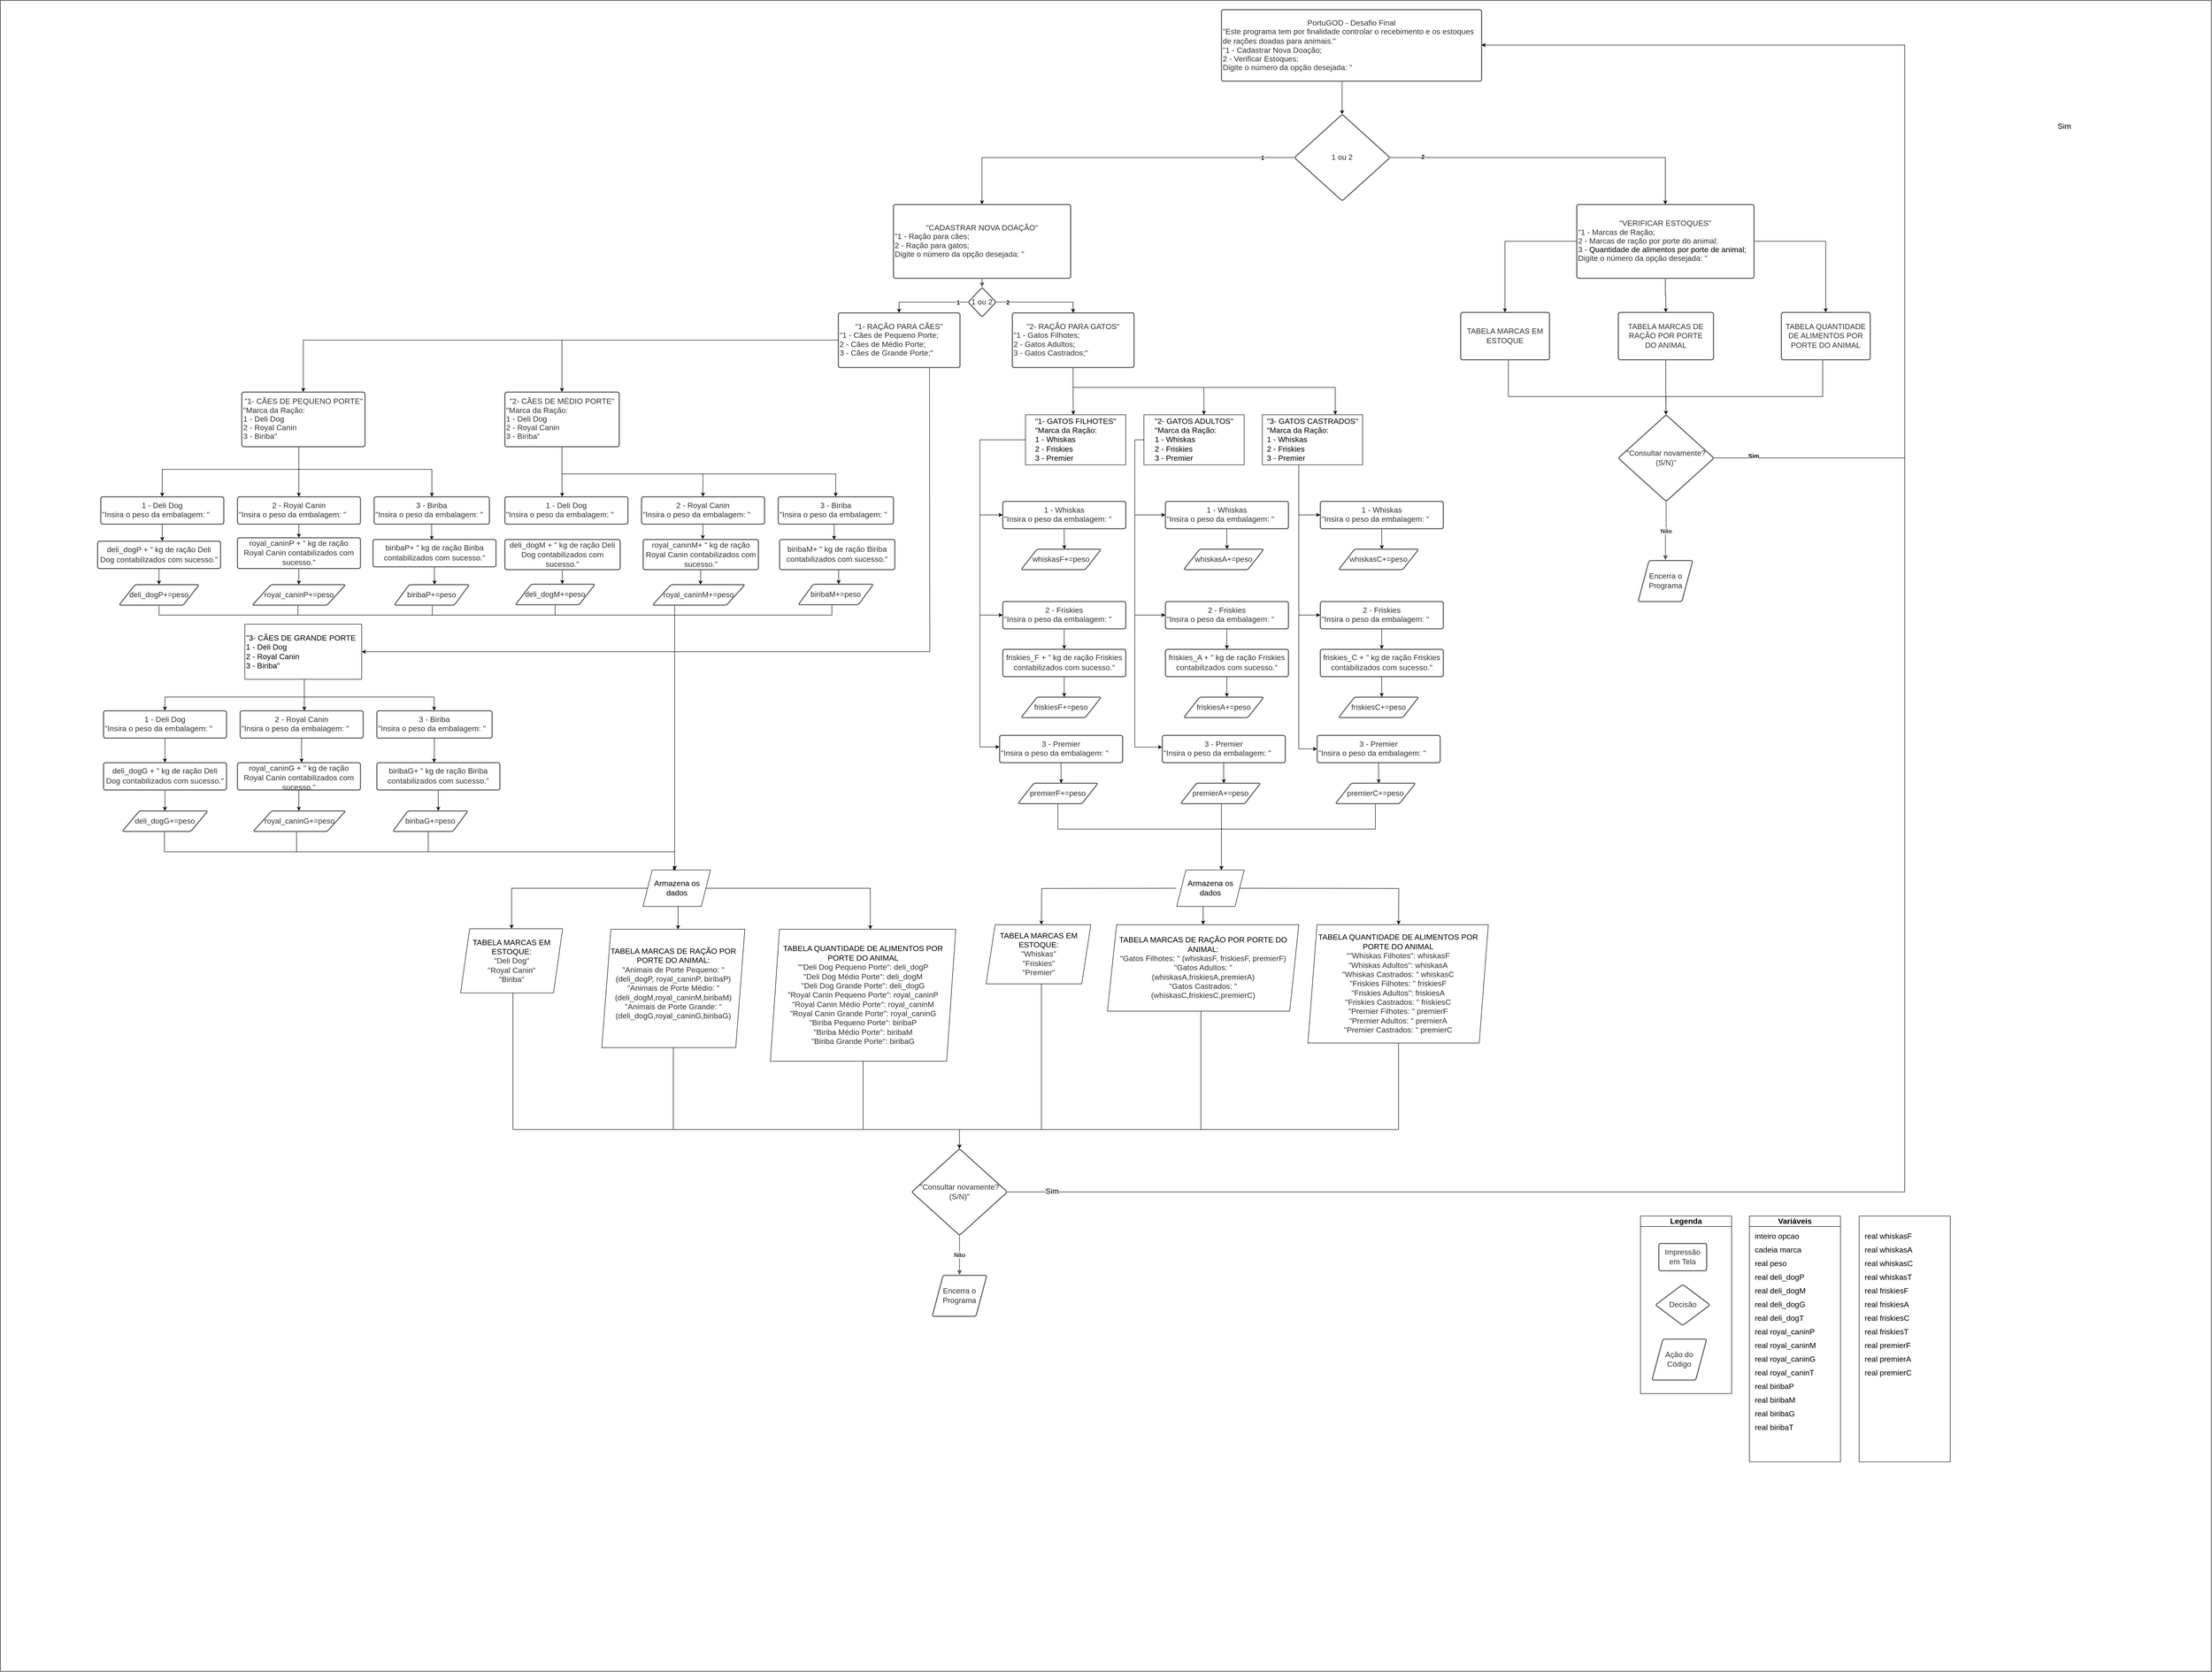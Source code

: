 <mxfile version="21.2.1" type="device">
  <diagram name="Página-1" id="CMoFaD9ymIJNCcKmEH0v">
    <mxGraphModel dx="4908" dy="1945" grid="1" gridSize="10" guides="1" tooltips="1" connect="1" arrows="1" fold="1" page="1" pageScale="1" pageWidth="827" pageHeight="1169" math="0" shadow="0">
      <root>
        <mxCell id="0" />
        <mxCell id="1" parent="0" />
        <mxCell id="n_CAfEEjPnqXCp9ccczC-264" value="" style="rounded=0;whiteSpace=wrap;html=1;strokeColor=#000000;fontSize=17;fillColor=none;movable=0;resizable=0;rotatable=0;deletable=0;editable=0;locked=1;connectable=0;" parent="1" vertex="1">
          <mxGeometry x="-2680" y="-1020" width="4853" height="3670" as="geometry" />
        </mxCell>
        <mxCell id="mm4QMuO7m49nY0iOttvm-2" style="edgeStyle=orthogonalEdgeStyle;rounded=0;orthogonalLoop=1;jettySize=auto;html=1;" edge="1" parent="1" source="n_CAfEEjPnqXCp9ccczC-1" target="mm4QMuO7m49nY0iOttvm-1">
          <mxGeometry relative="1" as="geometry">
            <Array as="points">
              <mxPoint x="265" y="-820" />
              <mxPoint x="265" y="-820" />
            </Array>
          </mxGeometry>
        </mxCell>
        <mxCell id="n_CAfEEjPnqXCp9ccczC-1" value="&lt;div style=&quot;display: flex; justify-content: center; text-align: center; align-items: baseline; line-height: 1.25; margin-top: -2px; font-size: 17px;&quot;&gt;&lt;span style=&quot;color: rgb(51, 51, 51);&quot;&gt;&lt;font style=&quot;font-size: 17px;&quot;&gt;PortuGOD - Desafio Final&lt;br&gt;&lt;/font&gt;&lt;/span&gt;&lt;/div&gt;&lt;div style=&quot;display: flex; justify-content: flex-start; text-align: left; align-items: baseline; line-height: 1.25; margin-top: -2px; font-size: 17px;&quot;&gt;&lt;span&gt;&lt;span style=&quot;color: rgb(51, 51, 51);&quot;&gt;&lt;font style=&quot;font-size: 17px;&quot;&gt;&quot;Este programa tem por finalidade controlar o recebimento e os estoques de rações doadas para animais.&quot;&lt;br&gt;&lt;/font&gt;&lt;/span&gt;&lt;/span&gt;&lt;/div&gt;&lt;div style=&quot;display: flex; justify-content: flex-start; text-align: left; align-items: baseline; line-height: 1.25; margin-top: -2px; font-size: 17px;&quot;&gt;&lt;span&gt;&lt;span style=&quot;color: rgb(51, 51, 51);&quot;&gt;&lt;font style=&quot;font-size: 17px;&quot;&gt;&quot;1 - Cadastrar Nova Doação;&lt;br&gt;&lt;/font&gt;&lt;/span&gt;&lt;/span&gt;&lt;/div&gt;&lt;div style=&quot;display: flex; justify-content: flex-start; text-align: left; align-items: baseline; line-height: 1.25; margin-top: -2px; font-size: 17px;&quot;&gt;&lt;span&gt;&lt;span style=&quot;color: rgb(51, 51, 51);&quot;&gt;&lt;font style=&quot;font-size: 17px;&quot;&gt;2 - Verificar Estoques;&lt;br&gt;&lt;/font&gt;&lt;/span&gt;&lt;/span&gt;&lt;/div&gt;&lt;div style=&quot;display: flex; justify-content: flex-start; text-align: left; align-items: baseline; line-height: 1.25; margin-top: -2px; font-size: 17px;&quot;&gt;&lt;span style=&quot;color: rgb(51, 51, 51);&quot;&gt;&lt;font style=&quot;font-size: 17px;&quot;&gt;Digite o número da opção desejada: &quot;&lt;/font&gt;&lt;/span&gt;&lt;/div&gt;" style="html=1;overflow=block;blockSpacing=1;whiteSpace=wrap;fontSize=13;spacing=3.8;verticalAlign=middle;strokeColor=#5e5e5e;strokeOpacity=100;rounded=1;absoluteArcSize=1;arcSize=9;strokeWidth=2.3;lucidId=CtcQ1udQITby;" parent="1" vertex="1">
          <mxGeometry y="-1000" width="571" height="157" as="geometry" />
        </mxCell>
        <mxCell id="n_CAfEEjPnqXCp9ccczC-2" value="&lt;div style=&quot;display: flex; justify-content: center; text-align: center; align-items: baseline; line-height: 1.25; margin-top: -2px; font-size: 17px;&quot;&gt;&lt;span style=&quot;color: rgb(51, 51, 51);&quot;&gt;&lt;font style=&quot;font-size: 17px;&quot;&gt;&quot;CADASTRAR NOVA DOAÇÃO&quot;&lt;br&gt;&lt;/font&gt;&lt;/span&gt;&lt;/div&gt;&lt;div style=&quot;display: flex; justify-content: flex-start; text-align: left; align-items: baseline; line-height: 1.25; margin-top: -2px; font-size: 17px;&quot;&gt;&lt;span&gt;&lt;span style=&quot;color: rgb(51, 51, 51);&quot;&gt;&lt;font style=&quot;font-size: 17px;&quot;&gt;&quot;1 - Ração para cães;&lt;br&gt;&lt;/font&gt;&lt;/span&gt;&lt;/span&gt;&lt;/div&gt;&lt;div style=&quot;display: flex; justify-content: flex-start; text-align: left; align-items: baseline; line-height: 1.25; margin-top: -2px; font-size: 17px;&quot;&gt;&lt;span&gt;&lt;span style=&quot;color: rgb(51, 51, 51);&quot;&gt;&lt;font style=&quot;font-size: 17px;&quot;&gt;2 - Ração para gatos;&lt;br&gt;&lt;/font&gt;&lt;/span&gt;&lt;/span&gt;&lt;/div&gt;&lt;div style=&quot;display: flex; justify-content: flex-start; text-align: left; align-items: baseline; line-height: 1.25; margin-top: -2px; font-size: 17px;&quot;&gt;&lt;span style=&quot;color: rgb(51, 51, 51);&quot;&gt;&lt;font style=&quot;font-size: 17px;&quot;&gt;Digite o número da opção desejada: &quot;&lt;/font&gt;&lt;/span&gt;&lt;/div&gt;" style="html=1;overflow=block;blockSpacing=1;whiteSpace=wrap;fontSize=13;spacing=3.8;verticalAlign=middle;strokeColor=#5e5e5e;strokeOpacity=100;rounded=1;absoluteArcSize=1;arcSize=9;strokeWidth=2.3;lucidId=AwcQL10IRMYt;" parent="1" vertex="1">
          <mxGeometry x="-720" y="-572" width="389" height="162" as="geometry" />
        </mxCell>
        <mxCell id="n_CAfEEjPnqXCp9ccczC-72" style="edgeStyle=orthogonalEdgeStyle;rounded=0;orthogonalLoop=1;jettySize=auto;html=1;" parent="1" source="n_CAfEEjPnqXCp9ccczC-3" target="n_CAfEEjPnqXCp9ccczC-5" edge="1">
          <mxGeometry relative="1" as="geometry" />
        </mxCell>
        <mxCell id="n_CAfEEjPnqXCp9ccczC-73" style="edgeStyle=orthogonalEdgeStyle;rounded=0;orthogonalLoop=1;jettySize=auto;html=1;" parent="1" source="n_CAfEEjPnqXCp9ccczC-3" target="n_CAfEEjPnqXCp9ccczC-6" edge="1">
          <mxGeometry relative="1" as="geometry" />
        </mxCell>
        <mxCell id="n_CAfEEjPnqXCp9ccczC-91" style="edgeStyle=orthogonalEdgeStyle;rounded=0;orthogonalLoop=1;jettySize=auto;html=1;exitX=0.75;exitY=1;exitDx=0;exitDy=0;fontSize=17;" parent="1" source="n_CAfEEjPnqXCp9ccczC-3" target="n_CAfEEjPnqXCp9ccczC-85" edge="1">
          <mxGeometry relative="1" as="geometry">
            <Array as="points">
              <mxPoint x="-640" y="-150" />
              <mxPoint x="-640" y="-150" />
            </Array>
          </mxGeometry>
        </mxCell>
        <mxCell id="n_CAfEEjPnqXCp9ccczC-3" value="&lt;div style=&quot;display: flex; justify-content: center; text-align: center; align-items: baseline; line-height: 1.25; margin-top: -2px; font-size: 17px;&quot;&gt;&lt;span style=&quot;color: rgb(51, 51, 51);&quot;&gt;&lt;font style=&quot;font-size: 17px;&quot;&gt;&quot;1- RAÇÃO PARA CÃES&quot;&lt;br&gt;&lt;/font&gt;&lt;/span&gt;&lt;/div&gt;&lt;div style=&quot;display: flex; justify-content: flex-start; text-align: left; align-items: baseline; line-height: 1.25; margin-top: -2px; font-size: 17px;&quot;&gt;&lt;span&gt;&lt;span style=&quot;color: rgb(51, 51, 51);&quot;&gt;&lt;font style=&quot;font-size: 17px;&quot;&gt;&quot;1 - Cães de Pequeno Porte;&lt;br&gt;&lt;/font&gt;&lt;/span&gt;&lt;/span&gt;&lt;/div&gt;&lt;div style=&quot;display: flex; justify-content: flex-start; text-align: left; align-items: baseline; line-height: 1.25; margin-top: -2px; font-size: 17px;&quot;&gt;&lt;span&gt;&lt;span style=&quot;color: rgb(51, 51, 51);&quot;&gt;&lt;font style=&quot;font-size: 17px;&quot;&gt;2 - Cães de Médio Porte;&lt;br&gt;&lt;/font&gt;&lt;/span&gt;&lt;/span&gt;&lt;/div&gt;&lt;div style=&quot;display: flex; justify-content: flex-start; text-align: left; align-items: baseline; line-height: 1.25; margin-top: -2px; font-size: 17px;&quot;&gt;&lt;span style=&quot;color: rgb(51, 51, 51);&quot;&gt;&lt;font style=&quot;font-size: 17px;&quot;&gt;3 - Cães de Grande Porte;&quot;&lt;/font&gt;&lt;/span&gt;&lt;/div&gt;" style="html=1;overflow=block;blockSpacing=1;whiteSpace=wrap;fontSize=13;spacing=3.8;verticalAlign=middle;strokeColor=#5e5e5e;strokeOpacity=100;rounded=1;absoluteArcSize=1;arcSize=9;strokeWidth=2.3;lucidId=9xcQxmi-iPVT;" parent="1" vertex="1">
          <mxGeometry x="-841" y="-334" width="267" height="120" as="geometry" />
        </mxCell>
        <mxCell id="n_CAfEEjPnqXCp9ccczC-74" style="edgeStyle=orthogonalEdgeStyle;rounded=0;orthogonalLoop=1;jettySize=auto;html=1;entryX=0.598;entryY=0;entryDx=0;entryDy=0;entryPerimeter=0;" parent="1" source="n_CAfEEjPnqXCp9ccczC-4" target="n_CAfEEjPnqXCp9ccczC-114" edge="1">
          <mxGeometry relative="1" as="geometry">
            <mxPoint x="-38.5" y="-121" as="targetPoint" />
            <Array as="points">
              <mxPoint x="-326" y="-170" />
              <mxPoint x="-38" y="-170" />
            </Array>
          </mxGeometry>
        </mxCell>
        <mxCell id="n_CAfEEjPnqXCp9ccczC-75" style="edgeStyle=orthogonalEdgeStyle;rounded=0;orthogonalLoop=1;jettySize=auto;html=1;entryX=0.727;entryY=0;entryDx=0;entryDy=0;entryPerimeter=0;" parent="1" source="n_CAfEEjPnqXCp9ccczC-4" target="n_CAfEEjPnqXCp9ccczC-115" edge="1">
          <mxGeometry relative="1" as="geometry">
            <mxPoint x="249.5" y="-121" as="targetPoint" />
            <Array as="points">
              <mxPoint x="-326" y="-170" />
              <mxPoint x="250" y="-170" />
            </Array>
          </mxGeometry>
        </mxCell>
        <mxCell id="n_CAfEEjPnqXCp9ccczC-118" style="edgeStyle=orthogonalEdgeStyle;rounded=0;orthogonalLoop=1;jettySize=auto;html=1;fontSize=17;" parent="1" source="n_CAfEEjPnqXCp9ccczC-4" target="n_CAfEEjPnqXCp9ccczC-113" edge="1">
          <mxGeometry relative="1" as="geometry">
            <Array as="points">
              <mxPoint x="-325" y="-162" />
              <mxPoint x="-325" y="-162" />
            </Array>
          </mxGeometry>
        </mxCell>
        <mxCell id="n_CAfEEjPnqXCp9ccczC-4" value="&lt;div style=&quot;display: flex; justify-content: center; text-align: center; align-items: baseline; line-height: 1.25; margin-top: -2px; font-size: 17px;&quot;&gt;&lt;span style=&quot;color: rgb(51, 51, 51);&quot;&gt;&lt;font style=&quot;font-size: 17px;&quot;&gt;&quot;2- RAÇÃO PARA GATOS&quot;&lt;br&gt;&lt;/font&gt;&lt;/span&gt;&lt;/div&gt;&lt;div style=&quot;display: flex; justify-content: flex-start; text-align: left; align-items: baseline; line-height: 1.25; margin-top: -2px; font-size: 17px;&quot;&gt;&lt;span&gt;&lt;span style=&quot;color: rgb(51, 51, 51);&quot;&gt;&lt;font style=&quot;font-size: 17px;&quot;&gt;&quot;1 - Gatos Filhotes;&lt;br&gt;&lt;/font&gt;&lt;/span&gt;&lt;/span&gt;&lt;/div&gt;&lt;div style=&quot;display: flex; justify-content: flex-start; text-align: left; align-items: baseline; line-height: 1.25; margin-top: -2px; font-size: 17px;&quot;&gt;&lt;span&gt;&lt;span style=&quot;color: rgb(51, 51, 51);&quot;&gt;&lt;font style=&quot;font-size: 17px;&quot;&gt;2 - Gatos Adultos;&lt;br&gt;&lt;/font&gt;&lt;/span&gt;&lt;/span&gt;&lt;/div&gt;&lt;div style=&quot;display: flex; justify-content: flex-start; text-align: left; align-items: baseline; line-height: 1.25; margin-top: -2px; font-size: 17px;&quot;&gt;&lt;span style=&quot;color: rgb(51, 51, 51);&quot;&gt;&lt;font style=&quot;font-size: 17px;&quot;&gt;3 - Gatos Castrados;&quot;&lt;/font&gt;&lt;/span&gt;&lt;/div&gt;" style="html=1;overflow=block;blockSpacing=1;whiteSpace=wrap;fontSize=13;spacing=3.8;verticalAlign=middle;strokeColor=#5e5e5e;strokeOpacity=100;rounded=1;absoluteArcSize=1;arcSize=9;strokeWidth=2.3;lucidId=.ycQTFY_fPws;" parent="1" vertex="1">
          <mxGeometry x="-459" y="-334" width="267" height="120" as="geometry" />
        </mxCell>
        <mxCell id="n_CAfEEjPnqXCp9ccczC-92" style="edgeStyle=orthogonalEdgeStyle;rounded=0;orthogonalLoop=1;jettySize=auto;html=1;fontSize=17;" parent="1" source="n_CAfEEjPnqXCp9ccczC-5" target="n_CAfEEjPnqXCp9ccczC-41" edge="1">
          <mxGeometry relative="1" as="geometry">
            <Array as="points">
              <mxPoint x="-2025" y="10" />
              <mxPoint x="-2325" y="10" />
            </Array>
          </mxGeometry>
        </mxCell>
        <mxCell id="n_CAfEEjPnqXCp9ccczC-93" style="edgeStyle=orthogonalEdgeStyle;rounded=0;orthogonalLoop=1;jettySize=auto;html=1;entryX=0.5;entryY=0;entryDx=0;entryDy=0;fontSize=17;" parent="1" source="n_CAfEEjPnqXCp9ccczC-5" target="n_CAfEEjPnqXCp9ccczC-43" edge="1">
          <mxGeometry relative="1" as="geometry">
            <Array as="points">
              <mxPoint x="-2025" y="-10" />
              <mxPoint x="-2025" y="-10" />
            </Array>
          </mxGeometry>
        </mxCell>
        <mxCell id="n_CAfEEjPnqXCp9ccczC-94" style="edgeStyle=orthogonalEdgeStyle;rounded=0;orthogonalLoop=1;jettySize=auto;html=1;fontSize=17;" parent="1" source="n_CAfEEjPnqXCp9ccczC-5" target="n_CAfEEjPnqXCp9ccczC-45" edge="1">
          <mxGeometry relative="1" as="geometry">
            <Array as="points">
              <mxPoint x="-2025" y="10" />
              <mxPoint x="-1733" y="10" />
            </Array>
          </mxGeometry>
        </mxCell>
        <mxCell id="n_CAfEEjPnqXCp9ccczC-5" value="&lt;div style=&quot;display: flex; justify-content: center; text-align: center; align-items: baseline; line-height: 1.25; margin-top: -2px; font-size: 17px;&quot;&gt;&lt;span style=&quot;color: rgb(51, 51, 51);&quot;&gt;&lt;font style=&quot;font-size: 17px;&quot;&gt;&quot;1- CÃES DE PEQUENO PORTE&quot;&lt;br&gt;&lt;/font&gt;&lt;/span&gt;&lt;/div&gt;&lt;div style=&quot;display: flex; justify-content: flex-start; text-align: left; align-items: baseline; line-height: 1.25; margin-top: -2px; font-size: 17px;&quot;&gt;&lt;span&gt;&lt;span style=&quot;color: rgb(51, 51, 51);&quot;&gt;&lt;font style=&quot;font-size: 17px;&quot;&gt;&quot;Marca da Ração: &lt;br&gt;&lt;/font&gt;&lt;/span&gt;&lt;/span&gt;&lt;/div&gt;&lt;div style=&quot;display: flex; justify-content: flex-start; text-align: left; align-items: baseline; line-height: 1.25; margin-top: -2px; font-size: 17px;&quot;&gt;&lt;span&gt;&lt;span style=&quot;color: rgb(51, 51, 51);&quot;&gt;&lt;font style=&quot;font-size: 17px;&quot;&gt;1 - Deli Dog&lt;br&gt;&lt;/font&gt;&lt;/span&gt;&lt;/span&gt;&lt;/div&gt;&lt;div style=&quot;display: flex; justify-content: flex-start; text-align: left; align-items: baseline; line-height: 1.25; margin-top: -2px; font-size: 17px;&quot;&gt;&lt;span&gt;&lt;span style=&quot;color: rgb(51, 51, 51);&quot;&gt;&lt;font style=&quot;font-size: 17px;&quot;&gt;2 - Royal Canin&lt;br&gt;&lt;/font&gt;&lt;/span&gt;&lt;/span&gt;&lt;/div&gt;&lt;div style=&quot;display: flex; justify-content: flex-start; text-align: left; align-items: baseline; line-height: 1.25; margin-top: -2px; font-size: 17px;&quot;&gt;&lt;span style=&quot;color: rgb(51, 51, 51);&quot;&gt;&lt;font style=&quot;font-size: 17px;&quot;&gt;3 - Biriba&quot;&lt;/font&gt;&lt;/span&gt;&lt;/div&gt;" style="html=1;overflow=block;blockSpacing=1;whiteSpace=wrap;fontSize=13;spacing=3.8;verticalAlign=middle;strokeColor=#5e5e5e;strokeOpacity=100;rounded=1;absoluteArcSize=1;arcSize=9;strokeWidth=2.3;lucidId=EBcQRNQDmzNJ;" parent="1" vertex="1">
          <mxGeometry x="-2150.5" y="-160" width="270.5" height="120" as="geometry" />
        </mxCell>
        <mxCell id="n_CAfEEjPnqXCp9ccczC-88" style="edgeStyle=orthogonalEdgeStyle;rounded=0;orthogonalLoop=1;jettySize=auto;html=1;fontSize=17;" parent="1" source="n_CAfEEjPnqXCp9ccczC-6" target="n_CAfEEjPnqXCp9ccczC-53" edge="1">
          <mxGeometry relative="1" as="geometry">
            <Array as="points">
              <mxPoint x="-1447" y="30" />
              <mxPoint x="-1447" y="30" />
            </Array>
          </mxGeometry>
        </mxCell>
        <mxCell id="n_CAfEEjPnqXCp9ccczC-89" style="edgeStyle=orthogonalEdgeStyle;rounded=0;orthogonalLoop=1;jettySize=auto;html=1;fontSize=17;" parent="1" source="n_CAfEEjPnqXCp9ccczC-6" target="n_CAfEEjPnqXCp9ccczC-57" edge="1">
          <mxGeometry relative="1" as="geometry">
            <Array as="points">
              <mxPoint x="-1447" y="20" />
              <mxPoint x="-1138" y="20" />
            </Array>
          </mxGeometry>
        </mxCell>
        <mxCell id="n_CAfEEjPnqXCp9ccczC-90" style="edgeStyle=orthogonalEdgeStyle;rounded=0;orthogonalLoop=1;jettySize=auto;html=1;entryX=0.5;entryY=0;entryDx=0;entryDy=0;fontSize=17;" parent="1" source="n_CAfEEjPnqXCp9ccczC-6" target="n_CAfEEjPnqXCp9ccczC-61" edge="1">
          <mxGeometry relative="1" as="geometry">
            <Array as="points">
              <mxPoint x="-1447" y="20" />
              <mxPoint x="-846" y="20" />
            </Array>
          </mxGeometry>
        </mxCell>
        <mxCell id="n_CAfEEjPnqXCp9ccczC-6" value="&lt;div style=&quot;display: flex; justify-content: center; text-align: center; align-items: baseline; line-height: 1.25; margin-top: -2px; font-size: 17px;&quot;&gt;&lt;span style=&quot;color: rgb(51, 51, 51);&quot;&gt;&lt;font style=&quot;font-size: 17px;&quot;&gt;&quot;2- CÃES DE MÉDIO PORTE&quot;&lt;br&gt;&lt;/font&gt;&lt;/span&gt;&lt;/div&gt;&lt;div style=&quot;display: flex; justify-content: flex-start; text-align: left; align-items: baseline; line-height: 1.25; margin-top: -2px; font-size: 17px;&quot;&gt;&lt;span&gt;&lt;span style=&quot;color: rgb(51, 51, 51);&quot;&gt;&lt;font style=&quot;font-size: 17px;&quot;&gt;&quot;Marca da Ração:&lt;br&gt;&lt;/font&gt;&lt;/span&gt;&lt;/span&gt;&lt;/div&gt;&lt;div style=&quot;display: flex; justify-content: flex-start; text-align: left; align-items: baseline; line-height: 1.25; margin-top: -2px; font-size: 17px;&quot;&gt;&lt;span&gt;&lt;span style=&quot;color: rgb(51, 51, 51);&quot;&gt;&lt;font style=&quot;font-size: 17px;&quot;&gt;1 - Deli Dog&lt;br&gt;&lt;/font&gt;&lt;/span&gt;&lt;/span&gt;&lt;/div&gt;&lt;div style=&quot;display: flex; justify-content: flex-start; text-align: left; align-items: baseline; line-height: 1.25; margin-top: -2px; font-size: 17px;&quot;&gt;&lt;span&gt;&lt;span style=&quot;color: rgb(51, 51, 51);&quot;&gt;&lt;font style=&quot;font-size: 17px;&quot;&gt;2 - Royal Canin&lt;br&gt;&lt;/font&gt;&lt;/span&gt;&lt;/span&gt;&lt;/div&gt;&lt;div style=&quot;display: flex; justify-content: flex-start; text-align: left; align-items: baseline; line-height: 1.25; margin-top: -2px; font-size: 17px;&quot;&gt;&lt;span style=&quot;color: rgb(51, 51, 51);&quot;&gt;&lt;font style=&quot;font-size: 17px;&quot;&gt;3 - Bi&lt;/font&gt;&lt;/span&gt;&lt;span style=&quot;color: rgb(51, 51, 51);&quot;&gt;&lt;font style=&quot;font-size: 17px;&quot;&gt;riba&quot;&lt;/font&gt;&lt;/span&gt;&lt;/div&gt;" style="html=1;overflow=block;blockSpacing=1;whiteSpace=wrap;fontSize=13;spacing=3.8;verticalAlign=middle;strokeColor=#5e5e5e;strokeOpacity=100;rounded=1;absoluteArcSize=1;arcSize=9;strokeWidth=2.3;lucidId=~CcQr8CN0smj;" parent="1" vertex="1">
          <mxGeometry x="-1573" y="-160" width="251" height="120" as="geometry" />
        </mxCell>
        <mxCell id="n_CAfEEjPnqXCp9ccczC-65" style="edgeStyle=orthogonalEdgeStyle;rounded=0;orthogonalLoop=1;jettySize=auto;html=1;entryX=0.5;entryY=0;entryDx=0;entryDy=0;" parent="1" source="n_CAfEEjPnqXCp9ccczC-11" target="n_CAfEEjPnqXCp9ccczC-12" edge="1">
          <mxGeometry relative="1" as="geometry" />
        </mxCell>
        <mxCell id="n_CAfEEjPnqXCp9ccczC-66" style="edgeStyle=orthogonalEdgeStyle;rounded=0;orthogonalLoop=1;jettySize=auto;html=1;" parent="1" source="n_CAfEEjPnqXCp9ccczC-11" target="n_CAfEEjPnqXCp9ccczC-13" edge="1">
          <mxGeometry relative="1" as="geometry" />
        </mxCell>
        <mxCell id="n_CAfEEjPnqXCp9ccczC-67" style="edgeStyle=orthogonalEdgeStyle;rounded=0;orthogonalLoop=1;jettySize=auto;html=1;exitX=1;exitY=0.5;exitDx=0;exitDy=0;" parent="1" source="n_CAfEEjPnqXCp9ccczC-11" target="n_CAfEEjPnqXCp9ccczC-14" edge="1">
          <mxGeometry relative="1" as="geometry" />
        </mxCell>
        <mxCell id="n_CAfEEjPnqXCp9ccczC-11" value="&lt;div style=&quot;display: flex; justify-content: center; text-align: center; align-items: baseline; line-height: 1.25; margin-top: -2px; font-size: 17px;&quot;&gt;&lt;span style=&quot;color: rgb(51, 51, 51);&quot;&gt;&lt;font style=&quot;font-size: 17px;&quot;&gt;&quot;VERIFICAR ESTOQUES&quot;&lt;br&gt;&lt;/font&gt;&lt;/span&gt;&lt;/div&gt;&lt;div style=&quot;display: flex; justify-content: flex-start; text-align: left; align-items: baseline; line-height: 1.25; margin-top: -2px; font-size: 17px;&quot;&gt;&lt;span&gt;&lt;span style=&quot;color: rgb(51, 51, 51);&quot;&gt;&lt;font style=&quot;font-size: 17px;&quot;&gt;&quot;1 - Marcas de Ração;&lt;br&gt;&lt;/font&gt;&lt;/span&gt;&lt;/span&gt;&lt;/div&gt;&lt;div style=&quot;display: flex; justify-content: flex-start; text-align: left; align-items: baseline; line-height: 1.25; margin-top: -2px; font-size: 17px;&quot;&gt;&lt;span&gt;&lt;span style=&quot;color: rgb(51, 51, 51);&quot;&gt;&lt;font style=&quot;font-size: 17px;&quot;&gt;2 - Marcas de ração por porte do animal;&lt;br&gt;&lt;/font&gt;&lt;/span&gt;&lt;/span&gt;&lt;/div&gt;&lt;div style=&quot;display: flex; justify-content: flex-start; text-align: left; align-items: baseline; line-height: 1.25; margin-top: -2px; font-size: 17px;&quot;&gt;&lt;span&gt;&lt;font style=&quot;font-size: 17px;&quot;&gt;&lt;span style=&quot;color: rgb(51, 51, 51);&quot;&gt;3 - &lt;/span&gt;&lt;span style=&quot;color: rgb(0, 0, 0);&quot;&gt;Quantidade de alimentos por porte de animal;&lt;/span&gt;&lt;span style=&quot;color: rgb(51, 51, 51);&quot;&gt; &lt;br&gt;&lt;/span&gt;&lt;/font&gt;&lt;/span&gt;&lt;/div&gt;&lt;div style=&quot;display: flex; justify-content: flex-start; text-align: left; align-items: baseline; line-height: 1.25; margin-top: -2px; font-size: 17px;&quot;&gt;&lt;span style=&quot;color: rgb(51, 51, 51);&quot;&gt;&lt;font style=&quot;font-size: 17px;&quot;&gt;Digite o número da opção desejada: &quot;&lt;/font&gt;&lt;/span&gt;&lt;/div&gt;" style="html=1;overflow=block;blockSpacing=1;whiteSpace=wrap;fontSize=13;spacing=3.8;verticalAlign=middle;strokeColor=#5e5e5e;strokeOpacity=100;rounded=1;absoluteArcSize=1;arcSize=9;strokeWidth=2.3;lucidId=uHcQ.bKq0OwR;" parent="1" vertex="1">
          <mxGeometry x="780" y="-572" width="389" height="162" as="geometry" />
        </mxCell>
        <mxCell id="n_CAfEEjPnqXCp9ccczC-68" style="edgeStyle=orthogonalEdgeStyle;rounded=0;orthogonalLoop=1;jettySize=auto;html=1;entryX=0;entryY=0.5;entryDx=0;entryDy=0;" parent="1" source="n_CAfEEjPnqXCp9ccczC-12" target="n_CAfEEjPnqXCp9ccczC-15" edge="1">
          <mxGeometry relative="1" as="geometry">
            <Array as="points">
              <mxPoint x="630" y="-150" />
              <mxPoint x="976" y="-150" />
              <mxPoint x="976" y="-15" />
            </Array>
          </mxGeometry>
        </mxCell>
        <mxCell id="n_CAfEEjPnqXCp9ccczC-12" value="TABELA MARCAS EM ESTOQUE" style="html=1;overflow=block;blockSpacing=1;whiteSpace=wrap;fontSize=16.7;fontColor=#333333;spacing=9;strokeColor=#5e5e5e;strokeOpacity=100;rounded=1;absoluteArcSize=1;arcSize=9;strokeWidth=2.3;lucidId=jScQAwHUvcaZ;" parent="1" vertex="1">
          <mxGeometry x="525" y="-335" width="195" height="104" as="geometry" />
        </mxCell>
        <mxCell id="n_CAfEEjPnqXCp9ccczC-70" style="edgeStyle=orthogonalEdgeStyle;rounded=0;orthogonalLoop=1;jettySize=auto;html=1;" parent="1" source="n_CAfEEjPnqXCp9ccczC-13" target="n_CAfEEjPnqXCp9ccczC-15" edge="1">
          <mxGeometry relative="1" as="geometry" />
        </mxCell>
        <mxCell id="n_CAfEEjPnqXCp9ccczC-13" value="TABELA MARCAS DE RAÇÃO POR PORTE DO ANIMAL" style="html=1;overflow=block;blockSpacing=1;whiteSpace=wrap;fontSize=16.7;fontColor=#333333;spacing=9;strokeColor=#5e5e5e;strokeOpacity=100;rounded=1;absoluteArcSize=1;arcSize=9;strokeWidth=2.3;lucidId=SScQpMLvfmn7;" parent="1" vertex="1">
          <mxGeometry x="871" y="-335" width="209" height="104" as="geometry" />
        </mxCell>
        <mxCell id="n_CAfEEjPnqXCp9ccczC-69" style="edgeStyle=orthogonalEdgeStyle;rounded=0;orthogonalLoop=1;jettySize=auto;html=1;entryX=1;entryY=0.5;entryDx=0;entryDy=0;" parent="1" source="n_CAfEEjPnqXCp9ccczC-14" target="n_CAfEEjPnqXCp9ccczC-15" edge="1">
          <mxGeometry relative="1" as="geometry">
            <Array as="points">
              <mxPoint x="1320" y="-150" />
              <mxPoint x="976" y="-150" />
              <mxPoint x="976" y="-15" />
            </Array>
          </mxGeometry>
        </mxCell>
        <mxCell id="n_CAfEEjPnqXCp9ccczC-14" value="TABELA QUANTIDADE DE ALIMENTOS POR PORTE DO ANIMAL" style="html=1;overflow=block;blockSpacing=1;whiteSpace=wrap;fontSize=16.7;fontColor=#333333;spacing=9;strokeColor=#5e5e5e;strokeOpacity=100;rounded=1;absoluteArcSize=1;arcSize=9;strokeWidth=2.3;lucidId=eTcQ2rzFZYb_;" parent="1" vertex="1">
          <mxGeometry x="1229" y="-335" width="195" height="104" as="geometry" />
        </mxCell>
        <mxCell id="n_CAfEEjPnqXCp9ccczC-183" style="edgeStyle=orthogonalEdgeStyle;rounded=0;orthogonalLoop=1;jettySize=auto;html=1;fontSize=17;" parent="1" source="n_CAfEEjPnqXCp9ccczC-15" target="n_CAfEEjPnqXCp9ccczC-1" edge="1">
          <mxGeometry relative="1" as="geometry">
            <Array as="points">
              <mxPoint x="1500" y="-15" />
              <mxPoint x="1500" y="-922" />
            </Array>
          </mxGeometry>
        </mxCell>
        <mxCell id="n_CAfEEjPnqXCp9ccczC-184" value="Sim" style="edgeLabel;html=1;align=center;verticalAlign=middle;resizable=0;points=[];fontSize=17;" parent="n_CAfEEjPnqXCp9ccczC-183" vertex="1" connectable="0">
          <mxGeometry x="0.172" y="2" relative="1" as="geometry">
            <mxPoint x="352" y="174" as="offset" />
          </mxGeometry>
        </mxCell>
        <mxCell id="mm4QMuO7m49nY0iOttvm-6" value="&lt;font style=&quot;font-size: 13px;&quot;&gt;&lt;b&gt;Sim&lt;/b&gt;&lt;/font&gt;" style="edgeLabel;html=1;align=center;verticalAlign=middle;resizable=0;points=[];" vertex="1" connectable="0" parent="n_CAfEEjPnqXCp9ccczC-183">
          <mxGeometry x="-0.923" y="-3" relative="1" as="geometry">
            <mxPoint y="-8" as="offset" />
          </mxGeometry>
        </mxCell>
        <mxCell id="n_CAfEEjPnqXCp9ccczC-15" value="&quot;Consultar novamente? (S/N)&quot;" style="html=1;overflow=block;blockSpacing=1;whiteSpace=wrap;rhombus;fontSize=16.7;fontColor=#333333;spacing=3.8;strokeColor=#5e5e5e;strokeOpacity=100;rounded=1;absoluteArcSize=1;arcSize=9;strokeWidth=2.3;lucidId=nUcQ-_NO7yt8;" parent="1" vertex="1">
          <mxGeometry x="871" y="-110" width="210" height="190" as="geometry" />
        </mxCell>
        <mxCell id="n_CAfEEjPnqXCp9ccczC-32" value="Encerra o Programa" style="html=1;overflow=block;blockSpacing=1;whiteSpace=wrap;shape=parallelogram;perimeter=parallelogramPerimeter;anchorPointDirection=0;fontSize=16.7;fontColor=#333333;spacing=3.8;strokeColor=#5e5e5e;strokeOpacity=100;rounded=1;absoluteArcSize=1;arcSize=9;strokeWidth=2.3;lucidId=8WcQGbLYmC0B;" parent="1" vertex="1">
          <mxGeometry x="914.5" y="210" width="120" height="90" as="geometry" />
        </mxCell>
        <mxCell id="n_CAfEEjPnqXCp9ccczC-33" value="" style="html=1;jettySize=18;whiteSpace=wrap;overflow=block;blockSpacing=1;fontSize=13;strokeColor=#5E5E5E;strokeWidth=1.5;rounded=1;arcSize=12;edgeStyle=orthogonalEdgeStyle;startArrow=none;endArrow=block;endFill=1;exitX=0.5;exitY=0.996;exitPerimeter=0;entryX=0.5;entryY=-0.012;entryPerimeter=0;lucidId=FXcQ63sO.00J;" parent="1" source="n_CAfEEjPnqXCp9ccczC-15" target="n_CAfEEjPnqXCp9ccczC-32" edge="1">
          <mxGeometry width="100" height="100" relative="1" as="geometry">
            <Array as="points" />
          </mxGeometry>
        </mxCell>
        <mxCell id="n_CAfEEjPnqXCp9ccczC-34" value="Não" style="text;html=1;resizable=0;labelBackgroundColor=default;align=center;verticalAlign=middle;fontStyle=1;fontColor=#333333;fontSize=13.3;" parent="n_CAfEEjPnqXCp9ccczC-33" vertex="1">
          <mxGeometry relative="1" as="geometry" />
        </mxCell>
        <mxCell id="utxzDUO19A-Ywpz3fy0E-13" style="edgeStyle=orthogonalEdgeStyle;rounded=0;orthogonalLoop=1;jettySize=auto;html=1;entryX=0.527;entryY=0;entryDx=0;entryDy=0;entryPerimeter=0;" parent="1" source="n_CAfEEjPnqXCp9ccczC-41" target="utxzDUO19A-Ywpz3fy0E-12" edge="1">
          <mxGeometry relative="1" as="geometry">
            <mxPoint x="-2325" y="160" as="targetPoint" />
          </mxGeometry>
        </mxCell>
        <mxCell id="n_CAfEEjPnqXCp9ccczC-41" value="&lt;div style=&quot;display: flex; justify-content: center; text-align: center; align-items: baseline; line-height: 1.25; margin-top: -2px; font-size: 17px;&quot;&gt;&lt;span style=&quot;color: rgb(51, 51, 51);&quot;&gt;&lt;font style=&quot;font-size: 17px;&quot;&gt;1 - Deli Dog&lt;br&gt;&lt;/font&gt;&lt;/span&gt;&lt;/div&gt;&lt;div style=&quot;display: flex; justify-content: flex-start; text-align: left; align-items: baseline; line-height: 1.25; margin-top: -2px; font-size: 17px;&quot;&gt;&lt;span style=&quot;color: rgb(51, 51, 51);&quot;&gt;&lt;font style=&quot;font-size: 17px;&quot;&gt;&quot;Insira o peso da embalagem: &quot;&lt;/font&gt;&lt;/span&gt;&lt;/div&gt;" style="html=1;overflow=block;blockSpacing=1;whiteSpace=wrap;fontSize=13;spacing=3.8;verticalAlign=middle;strokeColor=#5e5e5e;strokeOpacity=100;rounded=1;absoluteArcSize=1;arcSize=9;strokeWidth=2.3;lucidId=E8cQUUa6jlSK;" parent="1" vertex="1">
          <mxGeometry x="-2460" y="70" width="270" height="60" as="geometry" />
        </mxCell>
        <mxCell id="utxzDUO19A-Ywpz3fy0E-16" style="edgeStyle=orthogonalEdgeStyle;rounded=0;orthogonalLoop=1;jettySize=auto;html=1;" parent="1" source="n_CAfEEjPnqXCp9ccczC-43" target="utxzDUO19A-Ywpz3fy0E-15" edge="1">
          <mxGeometry relative="1" as="geometry" />
        </mxCell>
        <mxCell id="n_CAfEEjPnqXCp9ccczC-43" value="&lt;div style=&quot;display: flex; justify-content: center; text-align: center; align-items: baseline; line-height: 1.25; margin-top: -2px; font-size: 17px;&quot;&gt;&lt;span style=&quot;color: rgb(51, 51, 51);&quot;&gt;&lt;font style=&quot;font-size: 17px;&quot;&gt;2 - Royal Canin&lt;br&gt;&lt;/font&gt;&lt;/span&gt;&lt;/div&gt;&lt;div style=&quot;display: flex; justify-content: flex-start; text-align: left; align-items: baseline; line-height: 1.25; margin-top: -2px; font-size: 17px;&quot;&gt;&lt;span style=&quot;color: rgb(51, 51, 51);&quot;&gt;&lt;font style=&quot;font-size: 17px;&quot;&gt;&quot;Insira o peso da embalagem: &quot;&lt;/font&gt;&lt;/span&gt;&lt;/div&gt;" style="html=1;overflow=block;blockSpacing=1;whiteSpace=wrap;fontSize=13;spacing=3.8;verticalAlign=middle;strokeColor=#5e5e5e;strokeOpacity=100;rounded=1;absoluteArcSize=1;arcSize=9;strokeWidth=2.3;lucidId=D9cQlhRYlb94;" parent="1" vertex="1">
          <mxGeometry x="-2160" y="70" width="270" height="60" as="geometry" />
        </mxCell>
        <mxCell id="utxzDUO19A-Ywpz3fy0E-19" style="edgeStyle=orthogonalEdgeStyle;rounded=0;orthogonalLoop=1;jettySize=auto;html=1;entryX=0.479;entryY=0.021;entryDx=0;entryDy=0;entryPerimeter=0;" parent="1" source="n_CAfEEjPnqXCp9ccczC-45" target="utxzDUO19A-Ywpz3fy0E-18" edge="1">
          <mxGeometry relative="1" as="geometry" />
        </mxCell>
        <mxCell id="n_CAfEEjPnqXCp9ccczC-45" value="&lt;div style=&quot;display: flex; justify-content: center; text-align: center; align-items: baseline; line-height: 1.25; margin-top: -2px; font-size: 17px;&quot;&gt;&lt;span style=&quot;color: rgb(51, 51, 51);&quot;&gt;&lt;font style=&quot;font-size: 17px;&quot;&gt;3 - Biriba&lt;br&gt;&lt;/font&gt;&lt;/span&gt;&lt;/div&gt;&lt;div style=&quot;display: flex; justify-content: flex-start; text-align: left; align-items: baseline; line-height: 1.25; margin-top: -2px; font-size: 17px;&quot;&gt;&lt;span style=&quot;color: rgb(51, 51, 51);&quot;&gt;&lt;font style=&quot;font-size: 17px;&quot;&gt;&quot;Insira o peso da embalagem: &quot;&lt;/font&gt;&lt;/span&gt;&lt;/div&gt;" style="html=1;overflow=block;blockSpacing=1;whiteSpace=wrap;fontSize=13;spacing=3.8;verticalAlign=middle;strokeColor=#5e5e5e;strokeOpacity=100;rounded=1;absoluteArcSize=1;arcSize=9;strokeWidth=2.3;lucidId=39cQ4kihKq_4;" parent="1" vertex="1">
          <mxGeometry x="-1860" y="70" width="253" height="60" as="geometry" />
        </mxCell>
        <mxCell id="n_CAfEEjPnqXCp9ccczC-195" style="edgeStyle=orthogonalEdgeStyle;rounded=0;orthogonalLoop=1;jettySize=auto;html=1;fontSize=17;" parent="1" source="n_CAfEEjPnqXCp9ccczC-47" target="n_CAfEEjPnqXCp9ccczC-161" edge="1">
          <mxGeometry relative="1" as="geometry">
            <Array as="points">
              <mxPoint x="-2332" y="330" />
              <mxPoint x="-1200" y="330" />
            </Array>
          </mxGeometry>
        </mxCell>
        <mxCell id="n_CAfEEjPnqXCp9ccczC-47" value="deli_dogP+=peso" style="html=1;overflow=block;blockSpacing=1;whiteSpace=wrap;shape=parallelogram;perimeter=parallelogramPerimeter;anchorPointDirection=0;fontSize=16.7;fontColor=#333333;spacing=3.8;strokeColor=#5e5e5e;strokeOpacity=100;rounded=1;absoluteArcSize=1;arcSize=9;strokeWidth=2.3;lucidId=o_cQYN_FLAkT;" parent="1" vertex="1">
          <mxGeometry x="-2420" y="263" width="176" height="45" as="geometry" />
        </mxCell>
        <mxCell id="n_CAfEEjPnqXCp9ccczC-196" style="edgeStyle=orthogonalEdgeStyle;rounded=0;orthogonalLoop=1;jettySize=auto;html=1;entryX=0.5;entryY=0;entryDx=0;entryDy=0;fontSize=17;" parent="1" source="n_CAfEEjPnqXCp9ccczC-49" target="n_CAfEEjPnqXCp9ccczC-161" edge="1">
          <mxGeometry relative="1" as="geometry">
            <Array as="points">
              <mxPoint x="-2027" y="330" />
              <mxPoint x="-1200" y="330" />
              <mxPoint x="-1200" y="890" />
            </Array>
          </mxGeometry>
        </mxCell>
        <mxCell id="n_CAfEEjPnqXCp9ccczC-49" value="royal_caninP+=peso" style="html=1;overflow=block;blockSpacing=1;whiteSpace=wrap;shape=parallelogram;perimeter=parallelogramPerimeter;anchorPointDirection=0;fontSize=16.7;fontColor=#333333;spacing=3.8;strokeColor=#5e5e5e;strokeOpacity=100;rounded=1;absoluteArcSize=1;arcSize=9;strokeWidth=2.3;lucidId=o.cQCN6iHQLT;" parent="1" vertex="1">
          <mxGeometry x="-2127.5" y="263" width="205" height="45" as="geometry" />
        </mxCell>
        <mxCell id="n_CAfEEjPnqXCp9ccczC-197" style="edgeStyle=orthogonalEdgeStyle;rounded=0;orthogonalLoop=1;jettySize=auto;html=1;fontSize=17;" parent="1" source="n_CAfEEjPnqXCp9ccczC-50" target="n_CAfEEjPnqXCp9ccczC-161" edge="1">
          <mxGeometry relative="1" as="geometry">
            <Array as="points">
              <mxPoint x="-1732" y="330" />
              <mxPoint x="-1200" y="330" />
            </Array>
          </mxGeometry>
        </mxCell>
        <mxCell id="n_CAfEEjPnqXCp9ccczC-50" value="biribaP+=peso" style="html=1;overflow=block;blockSpacing=1;whiteSpace=wrap;shape=parallelogram;perimeter=parallelogramPerimeter;anchorPointDirection=0;fontSize=16.7;fontColor=#333333;spacing=3.8;strokeColor=#5e5e5e;strokeOpacity=100;rounded=1;absoluteArcSize=1;arcSize=9;strokeWidth=2.3;lucidId=A.cQcLnbwRR~;" parent="1" vertex="1">
          <mxGeometry x="-1816" y="263" width="165" height="45" as="geometry" />
        </mxCell>
        <mxCell id="n_CAfEEjPnqXCp9ccczC-53" value="&lt;div style=&quot;display: flex; justify-content: center; text-align: center; align-items: baseline; line-height: 1.25; margin-top: -2px; font-size: 17px;&quot;&gt;&lt;span style=&quot;color: rgb(51, 51, 51);&quot;&gt;&lt;font style=&quot;font-size: 17px;&quot;&gt;1 - Deli Dog&lt;br&gt;&lt;/font&gt;&lt;/span&gt;&lt;/div&gt;&lt;div style=&quot;display: flex; justify-content: flex-start; text-align: left; align-items: baseline; line-height: 1.25; margin-top: -2px; font-size: 17px;&quot;&gt;&lt;span style=&quot;color: rgb(51, 51, 51);&quot;&gt;&lt;font style=&quot;font-size: 17px;&quot;&gt;&quot;Insira o peso da embalagem: &quot;&lt;/font&gt;&lt;/span&gt;&lt;/div&gt;" style="html=1;overflow=block;blockSpacing=1;whiteSpace=wrap;fontSize=13;spacing=3.8;verticalAlign=middle;strokeColor=#5e5e5e;strokeOpacity=100;rounded=1;absoluteArcSize=1;arcSize=9;strokeWidth=2.3;lucidId=xadQSBDBNz_y;" parent="1" vertex="1">
          <mxGeometry x="-1573" y="70" width="270" height="60" as="geometry" />
        </mxCell>
        <mxCell id="n_CAfEEjPnqXCp9ccczC-192" style="edgeStyle=orthogonalEdgeStyle;rounded=0;orthogonalLoop=1;jettySize=auto;html=1;fontSize=17;" parent="1" source="n_CAfEEjPnqXCp9ccczC-55" target="n_CAfEEjPnqXCp9ccczC-161" edge="1">
          <mxGeometry relative="1" as="geometry">
            <Array as="points">
              <mxPoint x="-1463" y="330" />
              <mxPoint x="-1200" y="330" />
            </Array>
          </mxGeometry>
        </mxCell>
        <mxCell id="n_CAfEEjPnqXCp9ccczC-55" value="deli_dogM+=peso" style="html=1;overflow=block;blockSpacing=1;whiteSpace=wrap;shape=parallelogram;perimeter=parallelogramPerimeter;anchorPointDirection=0;fontSize=16.7;fontColor=#333333;spacing=3.8;strokeColor=#5e5e5e;strokeOpacity=100;rounded=1;absoluteArcSize=1;arcSize=9;strokeWidth=2.3;lucidId=UadQiRX_6uJ1;" parent="1" vertex="1">
          <mxGeometry x="-1550" y="262" width="175" height="45" as="geometry" />
        </mxCell>
        <mxCell id="utxzDUO19A-Ywpz3fy0E-24" style="edgeStyle=orthogonalEdgeStyle;rounded=0;orthogonalLoop=1;jettySize=auto;html=1;entryX=0.517;entryY=-0.006;entryDx=0;entryDy=0;entryPerimeter=0;" parent="1" source="n_CAfEEjPnqXCp9ccczC-57" target="utxzDUO19A-Ywpz3fy0E-23" edge="1">
          <mxGeometry relative="1" as="geometry" />
        </mxCell>
        <mxCell id="n_CAfEEjPnqXCp9ccczC-57" value="&lt;div style=&quot;display: flex; justify-content: center; text-align: center; align-items: baseline; line-height: 1.25; margin-top: -2px; font-size: 17px;&quot;&gt;&lt;span style=&quot;color: rgb(51, 51, 51);&quot;&gt;&lt;font style=&quot;font-size: 17px;&quot;&gt;2 - Royal Canin&lt;br&gt;&lt;/font&gt;&lt;/span&gt;&lt;/div&gt;&lt;div style=&quot;display: flex; justify-content: flex-start; text-align: left; align-items: baseline; line-height: 1.25; margin-top: -2px; font-size: 17px;&quot;&gt;&lt;span style=&quot;color: rgb(51, 51, 51);&quot;&gt;&lt;font style=&quot;font-size: 17px;&quot;&gt;&quot;Insira o peso da embalagem: &quot;&lt;/font&gt;&lt;/span&gt;&lt;/div&gt;" style="html=1;overflow=block;blockSpacing=1;whiteSpace=wrap;fontSize=13;spacing=3.8;verticalAlign=middle;strokeColor=#5e5e5e;strokeOpacity=100;rounded=1;absoluteArcSize=1;arcSize=9;strokeWidth=2.3;lucidId=cbdQ5c1NGJHm;" parent="1" vertex="1">
          <mxGeometry x="-1273" y="70" width="270" height="60" as="geometry" />
        </mxCell>
        <mxCell id="n_CAfEEjPnqXCp9ccczC-193" style="edgeStyle=orthogonalEdgeStyle;rounded=0;orthogonalLoop=1;jettySize=auto;html=1;fontSize=17;" parent="1" source="n_CAfEEjPnqXCp9ccczC-58" target="n_CAfEEjPnqXCp9ccczC-161" edge="1">
          <mxGeometry relative="1" as="geometry">
            <Array as="points">
              <mxPoint x="-1200" y="630" />
              <mxPoint x="-1200" y="630" />
            </Array>
          </mxGeometry>
        </mxCell>
        <mxCell id="n_CAfEEjPnqXCp9ccczC-58" value="royal_caninM+=peso" style="html=1;overflow=block;blockSpacing=1;whiteSpace=wrap;shape=parallelogram;perimeter=parallelogramPerimeter;anchorPointDirection=0;fontSize=16.7;fontColor=#333333;spacing=3.8;strokeColor=#5e5e5e;strokeOpacity=100;rounded=1;absoluteArcSize=1;arcSize=9;strokeWidth=2.3;lucidId=mbdQr2BaEsjg;" parent="1" vertex="1">
          <mxGeometry x="-1249" y="263" width="203" height="45" as="geometry" />
        </mxCell>
        <mxCell id="utxzDUO19A-Ywpz3fy0E-27" style="edgeStyle=orthogonalEdgeStyle;rounded=0;orthogonalLoop=1;jettySize=auto;html=1;entryX=0.474;entryY=0.013;entryDx=0;entryDy=0;entryPerimeter=0;" parent="1" source="n_CAfEEjPnqXCp9ccczC-61" target="utxzDUO19A-Ywpz3fy0E-26" edge="1">
          <mxGeometry relative="1" as="geometry">
            <Array as="points">
              <mxPoint x="-850" y="150" />
              <mxPoint x="-850" y="150" />
            </Array>
          </mxGeometry>
        </mxCell>
        <mxCell id="n_CAfEEjPnqXCp9ccczC-61" value="&lt;div style=&quot;display: flex; justify-content: center; text-align: center; align-items: baseline; line-height: 1.25; margin-top: -2px; font-size: 17px;&quot;&gt;&lt;span style=&quot;color: rgb(51, 51, 51);&quot;&gt;&lt;font style=&quot;font-size: 17px;&quot;&gt;3 - Biriba&lt;br&gt;&lt;/font&gt;&lt;/span&gt;&lt;/div&gt;&lt;div style=&quot;display: flex; justify-content: flex-start; text-align: left; align-items: baseline; line-height: 1.25; margin-top: -2px; font-size: 17px;&quot;&gt;&lt;span style=&quot;color: rgb(51, 51, 51);&quot;&gt;&lt;font style=&quot;font-size: 17px;&quot;&gt;&quot;Insira o peso da embalagem: &quot;&lt;/font&gt;&lt;/span&gt;&lt;/div&gt;" style="html=1;overflow=block;blockSpacing=1;whiteSpace=wrap;fontSize=13;spacing=3.8;verticalAlign=middle;strokeColor=#5e5e5e;strokeOpacity=100;rounded=1;absoluteArcSize=1;arcSize=9;strokeWidth=2.3;lucidId=4cdQdU3FvhKV;" parent="1" vertex="1">
          <mxGeometry x="-973" y="70" width="253" height="60" as="geometry" />
        </mxCell>
        <mxCell id="n_CAfEEjPnqXCp9ccczC-194" style="edgeStyle=orthogonalEdgeStyle;rounded=0;orthogonalLoop=1;jettySize=auto;html=1;fontSize=17;" parent="1" source="n_CAfEEjPnqXCp9ccczC-62" target="n_CAfEEjPnqXCp9ccczC-161" edge="1">
          <mxGeometry relative="1" as="geometry">
            <Array as="points">
              <mxPoint x="-855" y="330" />
              <mxPoint x="-1200" y="330" />
            </Array>
          </mxGeometry>
        </mxCell>
        <mxCell id="n_CAfEEjPnqXCp9ccczC-62" value="biribaM+=peso" style="html=1;overflow=block;blockSpacing=1;whiteSpace=wrap;shape=parallelogram;perimeter=parallelogramPerimeter;anchorPointDirection=0;fontSize=16.7;fontColor=#333333;spacing=3.8;strokeColor=#5e5e5e;strokeOpacity=100;rounded=1;absoluteArcSize=1;arcSize=9;strokeWidth=2.3;lucidId=-cdQnatChh5n;" parent="1" vertex="1">
          <mxGeometry x="-929" y="262" width="165" height="45" as="geometry" />
        </mxCell>
        <mxCell id="n_CAfEEjPnqXCp9ccczC-105" style="edgeStyle=orthogonalEdgeStyle;rounded=0;orthogonalLoop=1;jettySize=auto;html=1;fontSize=17;exitX=0.5;exitY=1;exitDx=0;exitDy=0;" parent="1" source="n_CAfEEjPnqXCp9ccczC-85" target="n_CAfEEjPnqXCp9ccczC-97" edge="1">
          <mxGeometry relative="1" as="geometry">
            <Array as="points">
              <mxPoint x="-2013" y="471" />
              <mxPoint x="-2013" y="510" />
              <mxPoint x="-2319" y="510" />
            </Array>
          </mxGeometry>
        </mxCell>
        <mxCell id="n_CAfEEjPnqXCp9ccczC-107" style="edgeStyle=orthogonalEdgeStyle;rounded=0;orthogonalLoop=1;jettySize=auto;html=1;fontSize=17;" parent="1" source="n_CAfEEjPnqXCp9ccczC-85" target="n_CAfEEjPnqXCp9ccczC-100" edge="1">
          <mxGeometry relative="1" as="geometry">
            <Array as="points">
              <mxPoint x="-2013" y="520" />
              <mxPoint x="-2013" y="520" />
            </Array>
          </mxGeometry>
        </mxCell>
        <mxCell id="n_CAfEEjPnqXCp9ccczC-108" style="edgeStyle=orthogonalEdgeStyle;rounded=0;orthogonalLoop=1;jettySize=auto;html=1;fontSize=17;" parent="1" source="n_CAfEEjPnqXCp9ccczC-85" target="n_CAfEEjPnqXCp9ccczC-103" edge="1">
          <mxGeometry relative="1" as="geometry">
            <Array as="points">
              <mxPoint x="-2013" y="510" />
              <mxPoint x="-1728" y="510" />
            </Array>
          </mxGeometry>
        </mxCell>
        <mxCell id="n_CAfEEjPnqXCp9ccczC-85" value="&lt;font style=&quot;font-size: 17px;&quot;&gt;&quot;3- CÃES DE GRANDE PORTE&lt;br&gt;1 - Deli Dog&lt;br&gt;2 - Royal Canin&lt;br&gt;3 - Biriba&quot;&lt;/font&gt;" style="rounded=0;whiteSpace=wrap;html=1;align=left;" parent="1" vertex="1">
          <mxGeometry x="-2143.5" y="350" width="256.5" height="121" as="geometry" />
        </mxCell>
        <mxCell id="utxzDUO19A-Ywpz3fy0E-30" style="edgeStyle=orthogonalEdgeStyle;rounded=0;orthogonalLoop=1;jettySize=auto;html=1;" parent="1" source="n_CAfEEjPnqXCp9ccczC-97" target="utxzDUO19A-Ywpz3fy0E-29" edge="1">
          <mxGeometry relative="1" as="geometry" />
        </mxCell>
        <mxCell id="n_CAfEEjPnqXCp9ccczC-97" value="&lt;div style=&quot;display: flex; justify-content: center; text-align: center; align-items: baseline; line-height: 1.25; margin-top: -2px; font-size: 17px;&quot;&gt;&lt;span style=&quot;color: rgb(51, 51, 51);&quot;&gt;&lt;font style=&quot;font-size: 17px;&quot;&gt;1 - Deli Dog&lt;br&gt;&lt;/font&gt;&lt;/span&gt;&lt;/div&gt;&lt;div style=&quot;display: flex; justify-content: flex-start; text-align: left; align-items: baseline; line-height: 1.25; margin-top: -2px; font-size: 17px;&quot;&gt;&lt;span style=&quot;color: rgb(51, 51, 51);&quot;&gt;&lt;font style=&quot;font-size: 17px;&quot;&gt;&quot;Insira o peso da embalagem: &quot;&lt;/font&gt;&lt;/span&gt;&lt;/div&gt;" style="html=1;overflow=block;blockSpacing=1;whiteSpace=wrap;fontSize=13;spacing=3.8;verticalAlign=middle;strokeColor=#5e5e5e;strokeOpacity=100;rounded=1;absoluteArcSize=1;arcSize=9;strokeWidth=2.3;lucidId=xadQSBDBNz_y;" parent="1" vertex="1">
          <mxGeometry x="-2454" y="540" width="270" height="60" as="geometry" />
        </mxCell>
        <mxCell id="n_CAfEEjPnqXCp9ccczC-168" style="edgeStyle=orthogonalEdgeStyle;rounded=0;orthogonalLoop=1;jettySize=auto;html=1;fontSize=17;" parent="1" source="n_CAfEEjPnqXCp9ccczC-98" target="n_CAfEEjPnqXCp9ccczC-161" edge="1">
          <mxGeometry relative="1" as="geometry">
            <Array as="points">
              <mxPoint x="-2320" y="850" />
              <mxPoint x="-1200" y="850" />
            </Array>
          </mxGeometry>
        </mxCell>
        <mxCell id="n_CAfEEjPnqXCp9ccczC-98" value="deli_dogG+=peso" style="html=1;overflow=block;blockSpacing=1;whiteSpace=wrap;shape=parallelogram;perimeter=parallelogramPerimeter;anchorPointDirection=0;fontSize=16.7;fontColor=#333333;spacing=3.8;strokeColor=#5e5e5e;strokeOpacity=100;rounded=1;absoluteArcSize=1;arcSize=9;strokeWidth=2.3;lucidId=UadQiRX_6uJ1;" parent="1" vertex="1">
          <mxGeometry x="-2413" y="760" width="188" height="45" as="geometry" />
        </mxCell>
        <mxCell id="utxzDUO19A-Ywpz3fy0E-33" style="edgeStyle=orthogonalEdgeStyle;rounded=0;orthogonalLoop=1;jettySize=auto;html=1;" parent="1" source="n_CAfEEjPnqXCp9ccczC-100" target="utxzDUO19A-Ywpz3fy0E-32" edge="1">
          <mxGeometry relative="1" as="geometry">
            <Array as="points">
              <mxPoint x="-2019" y="640" />
              <mxPoint x="-2019" y="640" />
            </Array>
          </mxGeometry>
        </mxCell>
        <mxCell id="n_CAfEEjPnqXCp9ccczC-100" value="&lt;div style=&quot;display: flex; justify-content: center; text-align: center; align-items: baseline; line-height: 1.25; margin-top: -2px; font-size: 17px;&quot;&gt;&lt;span style=&quot;color: rgb(51, 51, 51);&quot;&gt;&lt;font style=&quot;font-size: 17px;&quot;&gt;2 - Royal Canin&lt;br&gt;&lt;/font&gt;&lt;/span&gt;&lt;/div&gt;&lt;div style=&quot;display: flex; justify-content: flex-start; text-align: left; align-items: baseline; line-height: 1.25; margin-top: -2px; font-size: 17px;&quot;&gt;&lt;span style=&quot;color: rgb(51, 51, 51);&quot;&gt;&lt;font style=&quot;font-size: 17px;&quot;&gt;&quot;Insira o peso da embalagem: &quot;&lt;/font&gt;&lt;/span&gt;&lt;/div&gt;" style="html=1;overflow=block;blockSpacing=1;whiteSpace=wrap;fontSize=13;spacing=3.8;verticalAlign=middle;strokeColor=#5e5e5e;strokeOpacity=100;rounded=1;absoluteArcSize=1;arcSize=9;strokeWidth=2.3;lucidId=cbdQ5c1NGJHm;" parent="1" vertex="1">
          <mxGeometry x="-2154" y="540" width="270" height="60" as="geometry" />
        </mxCell>
        <mxCell id="n_CAfEEjPnqXCp9ccczC-169" style="edgeStyle=orthogonalEdgeStyle;rounded=0;orthogonalLoop=1;jettySize=auto;html=1;fontSize=17;" parent="1" source="n_CAfEEjPnqXCp9ccczC-101" target="n_CAfEEjPnqXCp9ccczC-161" edge="1">
          <mxGeometry relative="1" as="geometry">
            <Array as="points">
              <mxPoint x="-2030" y="850" />
              <mxPoint x="-1200" y="850" />
            </Array>
          </mxGeometry>
        </mxCell>
        <mxCell id="n_CAfEEjPnqXCp9ccczC-101" value="royal_caninG+=peso" style="html=1;overflow=block;blockSpacing=1;whiteSpace=wrap;shape=parallelogram;perimeter=parallelogramPerimeter;anchorPointDirection=0;fontSize=16.7;fontColor=#333333;spacing=3.8;strokeColor=#5e5e5e;strokeOpacity=100;rounded=1;absoluteArcSize=1;arcSize=9;strokeWidth=2.3;lucidId=mbdQr2BaEsjg;" parent="1" vertex="1">
          <mxGeometry x="-2125.5" y="760" width="203" height="45" as="geometry" />
        </mxCell>
        <mxCell id="utxzDUO19A-Ywpz3fy0E-37" style="edgeStyle=orthogonalEdgeStyle;rounded=0;orthogonalLoop=1;jettySize=auto;html=1;entryX=0.466;entryY=0.002;entryDx=0;entryDy=0;entryPerimeter=0;" parent="1" source="n_CAfEEjPnqXCp9ccczC-103" target="utxzDUO19A-Ywpz3fy0E-35" edge="1">
          <mxGeometry relative="1" as="geometry" />
        </mxCell>
        <mxCell id="n_CAfEEjPnqXCp9ccczC-103" value="&lt;div style=&quot;display: flex; justify-content: center; text-align: center; align-items: baseline; line-height: 1.25; margin-top: -2px; font-size: 17px;&quot;&gt;&lt;span style=&quot;color: rgb(51, 51, 51);&quot;&gt;&lt;font style=&quot;font-size: 17px;&quot;&gt;3 - Biriba&lt;br&gt;&lt;/font&gt;&lt;/span&gt;&lt;/div&gt;&lt;div style=&quot;display: flex; justify-content: flex-start; text-align: left; align-items: baseline; line-height: 1.25; margin-top: -2px; font-size: 17px;&quot;&gt;&lt;span style=&quot;color: rgb(51, 51, 51);&quot;&gt;&lt;font style=&quot;font-size: 17px;&quot;&gt;&quot;Insira o peso da embalagem: &quot;&lt;/font&gt;&lt;/span&gt;&lt;/div&gt;" style="html=1;overflow=block;blockSpacing=1;whiteSpace=wrap;fontSize=13;spacing=3.8;verticalAlign=middle;strokeColor=#5e5e5e;strokeOpacity=100;rounded=1;absoluteArcSize=1;arcSize=9;strokeWidth=2.3;lucidId=4cdQdU3FvhKV;" parent="1" vertex="1">
          <mxGeometry x="-1854" y="540" width="253" height="60" as="geometry" />
        </mxCell>
        <mxCell id="n_CAfEEjPnqXCp9ccczC-170" style="edgeStyle=orthogonalEdgeStyle;rounded=0;orthogonalLoop=1;jettySize=auto;html=1;fontSize=17;" parent="1" source="n_CAfEEjPnqXCp9ccczC-104" target="n_CAfEEjPnqXCp9ccczC-161" edge="1">
          <mxGeometry relative="1" as="geometry">
            <Array as="points">
              <mxPoint x="-1741" y="850" />
              <mxPoint x="-1200" y="850" />
            </Array>
          </mxGeometry>
        </mxCell>
        <mxCell id="n_CAfEEjPnqXCp9ccczC-104" value="biribaG+=peso" style="html=1;overflow=block;blockSpacing=1;whiteSpace=wrap;shape=parallelogram;perimeter=parallelogramPerimeter;anchorPointDirection=0;fontSize=16.7;fontColor=#333333;spacing=3.8;strokeColor=#5e5e5e;strokeOpacity=100;rounded=1;absoluteArcSize=1;arcSize=9;strokeWidth=2.3;lucidId=-cdQnatChh5n;" parent="1" vertex="1">
          <mxGeometry x="-1819" y="760" width="165" height="45" as="geometry" />
        </mxCell>
        <mxCell id="n_CAfEEjPnqXCp9ccczC-121" style="edgeStyle=orthogonalEdgeStyle;rounded=0;orthogonalLoop=1;jettySize=auto;html=1;entryX=0.542;entryY=0.01;entryDx=0;entryDy=0;entryPerimeter=0;fontSize=17;" parent="1" source="n_CAfEEjPnqXCp9ccczC-109" target="n_CAfEEjPnqXCp9ccczC-110" edge="1">
          <mxGeometry relative="1" as="geometry" />
        </mxCell>
        <mxCell id="n_CAfEEjPnqXCp9ccczC-109" value="&lt;div style=&quot;display: flex; justify-content: center; text-align: center; align-items: baseline; line-height: 1.25; margin-top: -2px; font-size: 17px;&quot;&gt;&lt;span style=&quot;color: rgb(51, 51, 51);&quot;&gt;&lt;font style=&quot;font-size: 17px;&quot;&gt;1 - Whiskas&lt;br&gt;&lt;/font&gt;&lt;/span&gt;&lt;/div&gt;&lt;div style=&quot;display: flex; justify-content: flex-start; text-align: left; align-items: baseline; line-height: 1.25; margin-top: -2px; font-size: 17px;&quot;&gt;&lt;span style=&quot;color: rgb(51, 51, 51);&quot;&gt;&lt;font style=&quot;font-size: 17px;&quot;&gt;&quot;Insira o peso da embalagem: &quot;&lt;/font&gt;&lt;/span&gt;&lt;/div&gt;" style="html=1;overflow=block;blockSpacing=1;whiteSpace=wrap;fontSize=13;spacing=3.8;verticalAlign=middle;strokeColor=#5e5e5e;strokeOpacity=100;rounded=1;absoluteArcSize=1;arcSize=9;strokeWidth=2.3;lucidId=E8cQUUa6jlSK;" parent="1" vertex="1">
          <mxGeometry x="-480" y="80" width="270" height="60" as="geometry" />
        </mxCell>
        <mxCell id="n_CAfEEjPnqXCp9ccczC-110" value="whiskasF+=peso" style="html=1;overflow=block;blockSpacing=1;whiteSpace=wrap;shape=parallelogram;perimeter=parallelogramPerimeter;anchorPointDirection=0;fontSize=16.7;fontColor=#333333;spacing=3.8;strokeColor=#5e5e5e;strokeOpacity=100;rounded=1;absoluteArcSize=1;arcSize=9;strokeWidth=2.3;lucidId=o_cQYN_FLAkT;" parent="1" vertex="1">
          <mxGeometry x="-440" y="185" width="176" height="45" as="geometry" />
        </mxCell>
        <mxCell id="n_CAfEEjPnqXCp9ccczC-125" style="edgeStyle=orthogonalEdgeStyle;rounded=0;orthogonalLoop=1;jettySize=auto;html=1;entryX=0;entryY=0.5;entryDx=0;entryDy=0;fontSize=17;" parent="1" source="n_CAfEEjPnqXCp9ccczC-113" target="n_CAfEEjPnqXCp9ccczC-109" edge="1">
          <mxGeometry relative="1" as="geometry">
            <Array as="points">
              <mxPoint x="-530" y="-55" />
              <mxPoint x="-530" y="110" />
            </Array>
          </mxGeometry>
        </mxCell>
        <mxCell id="n_CAfEEjPnqXCp9ccczC-126" style="edgeStyle=orthogonalEdgeStyle;rounded=0;orthogonalLoop=1;jettySize=auto;html=1;entryX=0;entryY=0.5;entryDx=0;entryDy=0;fontSize=17;" parent="1" source="n_CAfEEjPnqXCp9ccczC-113" target="n_CAfEEjPnqXCp9ccczC-123" edge="1">
          <mxGeometry relative="1" as="geometry">
            <Array as="points">
              <mxPoint x="-530" y="-55" />
              <mxPoint x="-530" y="330" />
            </Array>
          </mxGeometry>
        </mxCell>
        <mxCell id="n_CAfEEjPnqXCp9ccczC-131" style="edgeStyle=orthogonalEdgeStyle;rounded=0;orthogonalLoop=1;jettySize=auto;html=1;entryX=0;entryY=0.426;entryDx=0;entryDy=0;fontSize=17;entryPerimeter=0;" parent="1" source="n_CAfEEjPnqXCp9ccczC-113" target="n_CAfEEjPnqXCp9ccczC-129" edge="1">
          <mxGeometry relative="1" as="geometry">
            <Array as="points">
              <mxPoint x="-530" y="-55" />
              <mxPoint x="-530" y="620" />
            </Array>
          </mxGeometry>
        </mxCell>
        <mxCell id="n_CAfEEjPnqXCp9ccczC-113" value="&quot;1- GATOS FILHOTES&quot;&lt;br&gt;&lt;div style=&quot;text-align: left;&quot;&gt;&lt;span style=&quot;background-color: initial;&quot;&gt;&quot;Marca da Ração:&lt;/span&gt;&lt;/div&gt;&lt;div style=&quot;text-align: left;&quot;&gt;&lt;span style=&quot;background-color: initial;&quot;&gt;1 - Whiskas&lt;/span&gt;&lt;/div&gt;&lt;div style=&quot;text-align: left;&quot;&gt;&lt;span style=&quot;background-color: initial;&quot;&gt;2 - Friskies&lt;/span&gt;&lt;/div&gt;&lt;div style=&quot;text-align: left;&quot;&gt;&lt;span style=&quot;background-color: initial;&quot;&gt;3 - Premier&lt;/span&gt;&lt;/div&gt;" style="rounded=0;whiteSpace=wrap;html=1;fontSize=17;" parent="1" vertex="1">
          <mxGeometry x="-430" y="-110" width="220" height="110" as="geometry" />
        </mxCell>
        <mxCell id="n_CAfEEjPnqXCp9ccczC-141" style="edgeStyle=orthogonalEdgeStyle;rounded=0;orthogonalLoop=1;jettySize=auto;html=1;fontSize=17;" parent="1" source="n_CAfEEjPnqXCp9ccczC-114" target="n_CAfEEjPnqXCp9ccczC-133" edge="1">
          <mxGeometry relative="1" as="geometry">
            <Array as="points">
              <mxPoint x="-190" y="-55" />
              <mxPoint x="-190" y="110" />
            </Array>
          </mxGeometry>
        </mxCell>
        <mxCell id="n_CAfEEjPnqXCp9ccczC-142" style="edgeStyle=orthogonalEdgeStyle;rounded=0;orthogonalLoop=1;jettySize=auto;html=1;entryX=0;entryY=0.5;entryDx=0;entryDy=0;fontSize=17;" parent="1" source="n_CAfEEjPnqXCp9ccczC-114" target="n_CAfEEjPnqXCp9ccczC-136" edge="1">
          <mxGeometry relative="1" as="geometry">
            <Array as="points">
              <mxPoint x="-190" y="-55" />
              <mxPoint x="-190" y="330" />
            </Array>
          </mxGeometry>
        </mxCell>
        <mxCell id="n_CAfEEjPnqXCp9ccczC-143" style="edgeStyle=orthogonalEdgeStyle;rounded=0;orthogonalLoop=1;jettySize=auto;html=1;entryX=0;entryY=0.447;entryDx=0;entryDy=0;fontSize=17;entryPerimeter=0;" parent="1" source="n_CAfEEjPnqXCp9ccczC-114" target="n_CAfEEjPnqXCp9ccczC-139" edge="1">
          <mxGeometry relative="1" as="geometry">
            <Array as="points">
              <mxPoint x="-190" y="-55" />
              <mxPoint x="-190" y="620" />
              <mxPoint x="-130" y="620" />
            </Array>
          </mxGeometry>
        </mxCell>
        <mxCell id="n_CAfEEjPnqXCp9ccczC-114" value="&quot;2- GATOS ADULTOS&quot;&lt;br&gt;&lt;div style=&quot;text-align: left;&quot;&gt;&lt;span style=&quot;background-color: initial;&quot;&gt;&quot;Marca da Ração:&lt;/span&gt;&lt;/div&gt;&lt;div style=&quot;text-align: left;&quot;&gt;&lt;span style=&quot;background-color: initial;&quot;&gt;1 - Whiskas&lt;/span&gt;&lt;/div&gt;&lt;div style=&quot;text-align: left;&quot;&gt;&lt;span style=&quot;background-color: initial;&quot;&gt;2 - Friskies&lt;/span&gt;&lt;/div&gt;&lt;div style=&quot;text-align: left;&quot;&gt;&lt;span style=&quot;background-color: initial;&quot;&gt;3 - Premier&lt;/span&gt;&lt;/div&gt;" style="rounded=0;whiteSpace=wrap;html=1;fontSize=17;" parent="1" vertex="1">
          <mxGeometry x="-170" y="-110" width="220" height="110" as="geometry" />
        </mxCell>
        <mxCell id="n_CAfEEjPnqXCp9ccczC-153" style="edgeStyle=orthogonalEdgeStyle;rounded=0;orthogonalLoop=1;jettySize=auto;html=1;entryX=0;entryY=0.5;entryDx=0;entryDy=0;fontSize=17;" parent="1" source="n_CAfEEjPnqXCp9ccczC-115" target="n_CAfEEjPnqXCp9ccczC-145" edge="1">
          <mxGeometry relative="1" as="geometry">
            <Array as="points">
              <mxPoint x="170" y="110" />
            </Array>
          </mxGeometry>
        </mxCell>
        <mxCell id="n_CAfEEjPnqXCp9ccczC-154" style="edgeStyle=orthogonalEdgeStyle;rounded=0;orthogonalLoop=1;jettySize=auto;html=1;entryX=0;entryY=0.5;entryDx=0;entryDy=0;fontSize=17;" parent="1" source="n_CAfEEjPnqXCp9ccczC-115" target="n_CAfEEjPnqXCp9ccczC-148" edge="1">
          <mxGeometry relative="1" as="geometry">
            <Array as="points">
              <mxPoint x="170" y="330" />
            </Array>
          </mxGeometry>
        </mxCell>
        <mxCell id="n_CAfEEjPnqXCp9ccczC-155" style="edgeStyle=orthogonalEdgeStyle;rounded=0;orthogonalLoop=1;jettySize=auto;html=1;entryX=0;entryY=0.5;entryDx=0;entryDy=0;fontSize=17;" parent="1" source="n_CAfEEjPnqXCp9ccczC-115" target="n_CAfEEjPnqXCp9ccczC-151" edge="1">
          <mxGeometry relative="1" as="geometry">
            <Array as="points">
              <mxPoint x="170" y="624" />
            </Array>
          </mxGeometry>
        </mxCell>
        <mxCell id="n_CAfEEjPnqXCp9ccczC-115" value="&quot;3- GATOS CASTRADOS&quot;&lt;br&gt;&lt;div style=&quot;text-align: left;&quot;&gt;&lt;span style=&quot;background-color: initial;&quot;&gt;&quot;Marca da Ração:&lt;/span&gt;&lt;/div&gt;&lt;div style=&quot;text-align: left;&quot;&gt;&lt;span style=&quot;background-color: initial;&quot;&gt;1 - Whiskas&lt;/span&gt;&lt;/div&gt;&lt;div style=&quot;text-align: left;&quot;&gt;&lt;span style=&quot;background-color: initial;&quot;&gt;2 - Friskies&lt;/span&gt;&lt;/div&gt;&lt;div style=&quot;text-align: left;&quot;&gt;&lt;span style=&quot;background-color: initial;&quot;&gt;3 - Premier&lt;/span&gt;&lt;/div&gt;" style="rounded=0;whiteSpace=wrap;html=1;fontSize=17;" parent="1" vertex="1">
          <mxGeometry x="90" y="-110" width="220" height="110" as="geometry" />
        </mxCell>
        <mxCell id="utxzDUO19A-Ywpz3fy0E-4" style="edgeStyle=orthogonalEdgeStyle;rounded=0;orthogonalLoop=1;jettySize=auto;html=1;entryX=0.5;entryY=0;entryDx=0;entryDy=0;" parent="1" source="n_CAfEEjPnqXCp9ccczC-123" target="utxzDUO19A-Ywpz3fy0E-2" edge="1">
          <mxGeometry relative="1" as="geometry" />
        </mxCell>
        <mxCell id="n_CAfEEjPnqXCp9ccczC-123" value="&lt;div style=&quot;display: flex; justify-content: center; text-align: center; align-items: baseline; line-height: 1.25; margin-top: -2px; font-size: 17px;&quot;&gt;&lt;span style=&quot;color: rgb(51, 51, 51);&quot;&gt;&lt;font style=&quot;font-size: 17px;&quot;&gt;2 - Friskies&lt;br&gt;&lt;/font&gt;&lt;/span&gt;&lt;/div&gt;&lt;div style=&quot;display: flex; justify-content: flex-start; text-align: left; align-items: baseline; line-height: 1.25; margin-top: -2px; font-size: 17px;&quot;&gt;&lt;span style=&quot;color: rgb(51, 51, 51);&quot;&gt;&lt;font style=&quot;font-size: 17px;&quot;&gt;&quot;Insira o peso da embalagem: &quot;&lt;/font&gt;&lt;/span&gt;&lt;/div&gt;" style="html=1;overflow=block;blockSpacing=1;whiteSpace=wrap;fontSize=13;spacing=3.8;verticalAlign=middle;strokeColor=#5e5e5e;strokeOpacity=100;rounded=1;absoluteArcSize=1;arcSize=9;strokeWidth=2.3;lucidId=E8cQUUa6jlSK;" parent="1" vertex="1">
          <mxGeometry x="-480" y="300" width="270" height="60" as="geometry" />
        </mxCell>
        <mxCell id="n_CAfEEjPnqXCp9ccczC-124" value="friskiesF+=peso" style="html=1;overflow=block;blockSpacing=1;whiteSpace=wrap;shape=parallelogram;perimeter=parallelogramPerimeter;anchorPointDirection=0;fontSize=16.7;fontColor=#333333;spacing=3.8;strokeColor=#5e5e5e;strokeOpacity=100;rounded=1;absoluteArcSize=1;arcSize=9;strokeWidth=2.3;lucidId=o_cQYN_FLAkT;" parent="1" vertex="1">
          <mxGeometry x="-440" y="510" width="176" height="45" as="geometry" />
        </mxCell>
        <mxCell id="n_CAfEEjPnqXCp9ccczC-128" style="edgeStyle=orthogonalEdgeStyle;rounded=0;orthogonalLoop=1;jettySize=auto;html=1;entryX=0.542;entryY=0.01;entryDx=0;entryDy=0;entryPerimeter=0;fontSize=17;" parent="1" source="n_CAfEEjPnqXCp9ccczC-129" target="n_CAfEEjPnqXCp9ccczC-130" edge="1">
          <mxGeometry relative="1" as="geometry" />
        </mxCell>
        <mxCell id="n_CAfEEjPnqXCp9ccczC-129" value="&lt;div style=&quot;display: flex; justify-content: center; text-align: center; align-items: baseline; line-height: 1.25; margin-top: -2px; font-size: 17px;&quot;&gt;&lt;span style=&quot;color: rgb(51, 51, 51);&quot;&gt;&lt;font style=&quot;font-size: 17px;&quot;&gt;3 - Premier&lt;br&gt;&lt;/font&gt;&lt;/span&gt;&lt;/div&gt;&lt;div style=&quot;display: flex; justify-content: flex-start; text-align: left; align-items: baseline; line-height: 1.25; margin-top: -2px; font-size: 17px;&quot;&gt;&lt;span style=&quot;color: rgb(51, 51, 51);&quot;&gt;&lt;font style=&quot;font-size: 17px;&quot;&gt;&quot;Insira o peso da embalagem: &quot;&lt;/font&gt;&lt;/span&gt;&lt;/div&gt;" style="html=1;overflow=block;blockSpacing=1;whiteSpace=wrap;fontSize=13;spacing=3.8;verticalAlign=middle;strokeColor=#5e5e5e;strokeOpacity=100;rounded=1;absoluteArcSize=1;arcSize=9;strokeWidth=2.3;lucidId=E8cQUUa6jlSK;" parent="1" vertex="1">
          <mxGeometry x="-487" y="594" width="270" height="60" as="geometry" />
        </mxCell>
        <mxCell id="n_CAfEEjPnqXCp9ccczC-275" style="edgeStyle=orthogonalEdgeStyle;rounded=0;orthogonalLoop=1;jettySize=auto;html=1;fontSize=17;" parent="1" source="n_CAfEEjPnqXCp9ccczC-130" target="n_CAfEEjPnqXCp9ccczC-211" edge="1">
          <mxGeometry relative="1" as="geometry">
            <Array as="points">
              <mxPoint x="-359" y="800" />
              <mxPoint y="800" />
            </Array>
          </mxGeometry>
        </mxCell>
        <mxCell id="n_CAfEEjPnqXCp9ccczC-130" value="premierF+=peso" style="html=1;overflow=block;blockSpacing=1;whiteSpace=wrap;shape=parallelogram;perimeter=parallelogramPerimeter;anchorPointDirection=0;fontSize=16.7;fontColor=#333333;spacing=3.8;strokeColor=#5e5e5e;strokeOpacity=100;rounded=1;absoluteArcSize=1;arcSize=9;strokeWidth=2.3;lucidId=o_cQYN_FLAkT;" parent="1" vertex="1">
          <mxGeometry x="-447" y="699" width="176" height="45" as="geometry" />
        </mxCell>
        <mxCell id="n_CAfEEjPnqXCp9ccczC-132" style="edgeStyle=orthogonalEdgeStyle;rounded=0;orthogonalLoop=1;jettySize=auto;html=1;entryX=0.542;entryY=0.01;entryDx=0;entryDy=0;entryPerimeter=0;fontSize=17;" parent="1" source="n_CAfEEjPnqXCp9ccczC-133" target="n_CAfEEjPnqXCp9ccczC-134" edge="1">
          <mxGeometry relative="1" as="geometry" />
        </mxCell>
        <mxCell id="n_CAfEEjPnqXCp9ccczC-133" value="&lt;div style=&quot;display: flex; justify-content: center; text-align: center; align-items: baseline; line-height: 1.25; margin-top: -2px; font-size: 17px;&quot;&gt;&lt;span style=&quot;color: rgb(51, 51, 51);&quot;&gt;&lt;font style=&quot;font-size: 17px;&quot;&gt;1 - Whiskas&lt;br&gt;&lt;/font&gt;&lt;/span&gt;&lt;/div&gt;&lt;div style=&quot;display: flex; justify-content: flex-start; text-align: left; align-items: baseline; line-height: 1.25; margin-top: -2px; font-size: 17px;&quot;&gt;&lt;span style=&quot;color: rgb(51, 51, 51);&quot;&gt;&lt;font style=&quot;font-size: 17px;&quot;&gt;&quot;Insira o peso da embalagem: &quot;&lt;/font&gt;&lt;/span&gt;&lt;/div&gt;" style="html=1;overflow=block;blockSpacing=1;whiteSpace=wrap;fontSize=13;spacing=3.8;verticalAlign=middle;strokeColor=#5e5e5e;strokeOpacity=100;rounded=1;absoluteArcSize=1;arcSize=9;strokeWidth=2.3;lucidId=E8cQUUa6jlSK;" parent="1" vertex="1">
          <mxGeometry x="-123" y="80" width="270" height="60" as="geometry" />
        </mxCell>
        <mxCell id="n_CAfEEjPnqXCp9ccczC-134" value="whiskasA+=peso" style="html=1;overflow=block;blockSpacing=1;whiteSpace=wrap;shape=parallelogram;perimeter=parallelogramPerimeter;anchorPointDirection=0;fontSize=16.7;fontColor=#333333;spacing=3.8;strokeColor=#5e5e5e;strokeOpacity=100;rounded=1;absoluteArcSize=1;arcSize=9;strokeWidth=2.3;lucidId=o_cQYN_FLAkT;" parent="1" vertex="1">
          <mxGeometry x="-83" y="185" width="176" height="45" as="geometry" />
        </mxCell>
        <mxCell id="utxzDUO19A-Ywpz3fy0E-6" style="edgeStyle=orthogonalEdgeStyle;rounded=0;orthogonalLoop=1;jettySize=auto;html=1;entryX=0.5;entryY=0;entryDx=0;entryDy=0;" parent="1" source="n_CAfEEjPnqXCp9ccczC-136" target="utxzDUO19A-Ywpz3fy0E-5" edge="1">
          <mxGeometry relative="1" as="geometry" />
        </mxCell>
        <mxCell id="n_CAfEEjPnqXCp9ccczC-136" value="&lt;div style=&quot;display: flex; justify-content: center; text-align: center; align-items: baseline; line-height: 1.25; margin-top: -2px; font-size: 17px;&quot;&gt;&lt;span style=&quot;color: rgb(51, 51, 51);&quot;&gt;&lt;font style=&quot;font-size: 17px;&quot;&gt;2 - Friskies&lt;br&gt;&lt;/font&gt;&lt;/span&gt;&lt;/div&gt;&lt;div style=&quot;display: flex; justify-content: flex-start; text-align: left; align-items: baseline; line-height: 1.25; margin-top: -2px; font-size: 17px;&quot;&gt;&lt;span style=&quot;color: rgb(51, 51, 51);&quot;&gt;&lt;font style=&quot;font-size: 17px;&quot;&gt;&quot;Insira o peso da embalagem: &quot;&lt;/font&gt;&lt;/span&gt;&lt;/div&gt;" style="html=1;overflow=block;blockSpacing=1;whiteSpace=wrap;fontSize=13;spacing=3.8;verticalAlign=middle;strokeColor=#5e5e5e;strokeOpacity=100;rounded=1;absoluteArcSize=1;arcSize=9;strokeWidth=2.3;lucidId=E8cQUUa6jlSK;" parent="1" vertex="1">
          <mxGeometry x="-123" y="300" width="270" height="60" as="geometry" />
        </mxCell>
        <mxCell id="n_CAfEEjPnqXCp9ccczC-137" value="friskiesA+=peso" style="html=1;overflow=block;blockSpacing=1;whiteSpace=wrap;shape=parallelogram;perimeter=parallelogramPerimeter;anchorPointDirection=0;fontSize=16.7;fontColor=#333333;spacing=3.8;strokeColor=#5e5e5e;strokeOpacity=100;rounded=1;absoluteArcSize=1;arcSize=9;strokeWidth=2.3;lucidId=o_cQYN_FLAkT;" parent="1" vertex="1">
          <mxGeometry x="-83" y="510" width="176" height="45" as="geometry" />
        </mxCell>
        <mxCell id="n_CAfEEjPnqXCp9ccczC-138" style="edgeStyle=orthogonalEdgeStyle;rounded=0;orthogonalLoop=1;jettySize=auto;html=1;entryX=0.542;entryY=0.01;entryDx=0;entryDy=0;entryPerimeter=0;fontSize=17;" parent="1" source="n_CAfEEjPnqXCp9ccczC-139" target="n_CAfEEjPnqXCp9ccczC-140" edge="1">
          <mxGeometry relative="1" as="geometry" />
        </mxCell>
        <mxCell id="n_CAfEEjPnqXCp9ccczC-139" value="&lt;div style=&quot;display: flex; justify-content: center; text-align: center; align-items: baseline; line-height: 1.25; margin-top: -2px; font-size: 17px;&quot;&gt;&lt;span style=&quot;color: rgb(51, 51, 51);&quot;&gt;&lt;font style=&quot;font-size: 17px;&quot;&gt;3 - Premier&lt;br&gt;&lt;/font&gt;&lt;/span&gt;&lt;/div&gt;&lt;div style=&quot;display: flex; justify-content: flex-start; text-align: left; align-items: baseline; line-height: 1.25; margin-top: -2px; font-size: 17px;&quot;&gt;&lt;span style=&quot;color: rgb(51, 51, 51);&quot;&gt;&lt;font style=&quot;font-size: 17px;&quot;&gt;&quot;Insira o peso da embalagem: &quot;&lt;/font&gt;&lt;/span&gt;&lt;/div&gt;" style="html=1;overflow=block;blockSpacing=1;whiteSpace=wrap;fontSize=13;spacing=3.8;verticalAlign=middle;strokeColor=#5e5e5e;strokeOpacity=100;rounded=1;absoluteArcSize=1;arcSize=9;strokeWidth=2.3;lucidId=E8cQUUa6jlSK;" parent="1" vertex="1">
          <mxGeometry x="-130" y="594" width="270" height="60" as="geometry" />
        </mxCell>
        <mxCell id="n_CAfEEjPnqXCp9ccczC-276" style="edgeStyle=orthogonalEdgeStyle;rounded=0;orthogonalLoop=1;jettySize=auto;html=1;fontSize=17;" parent="1" source="n_CAfEEjPnqXCp9ccczC-140" target="n_CAfEEjPnqXCp9ccczC-211" edge="1">
          <mxGeometry relative="1" as="geometry">
            <Array as="points">
              <mxPoint y="810" />
              <mxPoint y="810" />
            </Array>
          </mxGeometry>
        </mxCell>
        <mxCell id="n_CAfEEjPnqXCp9ccczC-140" value="premierA+=peso" style="html=1;overflow=block;blockSpacing=1;whiteSpace=wrap;shape=parallelogram;perimeter=parallelogramPerimeter;anchorPointDirection=0;fontSize=16.7;fontColor=#333333;spacing=3.8;strokeColor=#5e5e5e;strokeOpacity=100;rounded=1;absoluteArcSize=1;arcSize=9;strokeWidth=2.3;lucidId=o_cQYN_FLAkT;" parent="1" vertex="1">
          <mxGeometry x="-90" y="699" width="176" height="45" as="geometry" />
        </mxCell>
        <mxCell id="n_CAfEEjPnqXCp9ccczC-144" style="edgeStyle=orthogonalEdgeStyle;rounded=0;orthogonalLoop=1;jettySize=auto;html=1;entryX=0.542;entryY=0.01;entryDx=0;entryDy=0;entryPerimeter=0;fontSize=17;" parent="1" source="n_CAfEEjPnqXCp9ccczC-145" target="n_CAfEEjPnqXCp9ccczC-146" edge="1">
          <mxGeometry relative="1" as="geometry" />
        </mxCell>
        <mxCell id="n_CAfEEjPnqXCp9ccczC-145" value="&lt;div style=&quot;display: flex; justify-content: center; text-align: center; align-items: baseline; line-height: 1.25; margin-top: -2px; font-size: 17px;&quot;&gt;&lt;span style=&quot;color: rgb(51, 51, 51);&quot;&gt;&lt;font style=&quot;font-size: 17px;&quot;&gt;1 - Whiskas&lt;br&gt;&lt;/font&gt;&lt;/span&gt;&lt;/div&gt;&lt;div style=&quot;display: flex; justify-content: flex-start; text-align: left; align-items: baseline; line-height: 1.25; margin-top: -2px; font-size: 17px;&quot;&gt;&lt;span style=&quot;color: rgb(51, 51, 51);&quot;&gt;&lt;font style=&quot;font-size: 17px;&quot;&gt;&quot;Insira o peso da embalagem: &quot;&lt;/font&gt;&lt;/span&gt;&lt;/div&gt;" style="html=1;overflow=block;blockSpacing=1;whiteSpace=wrap;fontSize=13;spacing=3.8;verticalAlign=middle;strokeColor=#5e5e5e;strokeOpacity=100;rounded=1;absoluteArcSize=1;arcSize=9;strokeWidth=2.3;lucidId=E8cQUUa6jlSK;" parent="1" vertex="1">
          <mxGeometry x="217" y="80" width="270" height="60" as="geometry" />
        </mxCell>
        <mxCell id="n_CAfEEjPnqXCp9ccczC-146" value="whiskasC+=peso" style="html=1;overflow=block;blockSpacing=1;whiteSpace=wrap;shape=parallelogram;perimeter=parallelogramPerimeter;anchorPointDirection=0;fontSize=16.7;fontColor=#333333;spacing=3.8;strokeColor=#5e5e5e;strokeOpacity=100;rounded=1;absoluteArcSize=1;arcSize=9;strokeWidth=2.3;lucidId=o_cQYN_FLAkT;" parent="1" vertex="1">
          <mxGeometry x="257" y="185" width="176" height="45" as="geometry" />
        </mxCell>
        <mxCell id="utxzDUO19A-Ywpz3fy0E-9" style="edgeStyle=orthogonalEdgeStyle;rounded=0;orthogonalLoop=1;jettySize=auto;html=1;entryX=0.5;entryY=0;entryDx=0;entryDy=0;" parent="1" source="n_CAfEEjPnqXCp9ccczC-148" target="utxzDUO19A-Ywpz3fy0E-8" edge="1">
          <mxGeometry relative="1" as="geometry" />
        </mxCell>
        <mxCell id="n_CAfEEjPnqXCp9ccczC-148" value="&lt;div style=&quot;display: flex; justify-content: center; text-align: center; align-items: baseline; line-height: 1.25; margin-top: -2px; font-size: 17px;&quot;&gt;&lt;span style=&quot;color: rgb(51, 51, 51);&quot;&gt;&lt;font style=&quot;font-size: 17px;&quot;&gt;2 - Friskies&lt;br&gt;&lt;/font&gt;&lt;/span&gt;&lt;/div&gt;&lt;div style=&quot;display: flex; justify-content: flex-start; text-align: left; align-items: baseline; line-height: 1.25; margin-top: -2px; font-size: 17px;&quot;&gt;&lt;span style=&quot;color: rgb(51, 51, 51);&quot;&gt;&lt;font style=&quot;font-size: 17px;&quot;&gt;&quot;Insira o peso da embalagem: &quot;&lt;/font&gt;&lt;/span&gt;&lt;/div&gt;" style="html=1;overflow=block;blockSpacing=1;whiteSpace=wrap;fontSize=13;spacing=3.8;verticalAlign=middle;strokeColor=#5e5e5e;strokeOpacity=100;rounded=1;absoluteArcSize=1;arcSize=9;strokeWidth=2.3;lucidId=E8cQUUa6jlSK;" parent="1" vertex="1">
          <mxGeometry x="217" y="300" width="270" height="60" as="geometry" />
        </mxCell>
        <mxCell id="n_CAfEEjPnqXCp9ccczC-149" value="friskiesC+=peso" style="html=1;overflow=block;blockSpacing=1;whiteSpace=wrap;shape=parallelogram;perimeter=parallelogramPerimeter;anchorPointDirection=0;fontSize=16.7;fontColor=#333333;spacing=3.8;strokeColor=#5e5e5e;strokeOpacity=100;rounded=1;absoluteArcSize=1;arcSize=9;strokeWidth=2.3;lucidId=o_cQYN_FLAkT;" parent="1" vertex="1">
          <mxGeometry x="257" y="510" width="176" height="45" as="geometry" />
        </mxCell>
        <mxCell id="n_CAfEEjPnqXCp9ccczC-150" style="edgeStyle=orthogonalEdgeStyle;rounded=0;orthogonalLoop=1;jettySize=auto;html=1;entryX=0.542;entryY=0.01;entryDx=0;entryDy=0;entryPerimeter=0;fontSize=17;" parent="1" source="n_CAfEEjPnqXCp9ccczC-151" target="n_CAfEEjPnqXCp9ccczC-152" edge="1">
          <mxGeometry relative="1" as="geometry" />
        </mxCell>
        <mxCell id="n_CAfEEjPnqXCp9ccczC-151" value="&lt;div style=&quot;display: flex; justify-content: center; text-align: center; align-items: baseline; line-height: 1.25; margin-top: -2px; font-size: 17px;&quot;&gt;&lt;span style=&quot;color: rgb(51, 51, 51);&quot;&gt;&lt;font style=&quot;font-size: 17px;&quot;&gt;3 - Premier&lt;br&gt;&lt;/font&gt;&lt;/span&gt;&lt;/div&gt;&lt;div style=&quot;display: flex; justify-content: flex-start; text-align: left; align-items: baseline; line-height: 1.25; margin-top: -2px; font-size: 17px;&quot;&gt;&lt;span style=&quot;color: rgb(51, 51, 51);&quot;&gt;&lt;font style=&quot;font-size: 17px;&quot;&gt;&quot;Insira o peso da embalagem: &quot;&lt;/font&gt;&lt;/span&gt;&lt;/div&gt;" style="html=1;overflow=block;blockSpacing=1;whiteSpace=wrap;fontSize=13;spacing=3.8;verticalAlign=middle;strokeColor=#5e5e5e;strokeOpacity=100;rounded=1;absoluteArcSize=1;arcSize=9;strokeWidth=2.3;lucidId=E8cQUUa6jlSK;" parent="1" vertex="1">
          <mxGeometry x="210" y="594" width="270" height="60" as="geometry" />
        </mxCell>
        <mxCell id="n_CAfEEjPnqXCp9ccczC-277" style="edgeStyle=orthogonalEdgeStyle;rounded=0;orthogonalLoop=1;jettySize=auto;html=1;fontSize=17;" parent="1" source="n_CAfEEjPnqXCp9ccczC-152" target="n_CAfEEjPnqXCp9ccczC-211" edge="1">
          <mxGeometry relative="1" as="geometry">
            <Array as="points">
              <mxPoint x="338" y="800" />
              <mxPoint y="800" />
            </Array>
          </mxGeometry>
        </mxCell>
        <mxCell id="n_CAfEEjPnqXCp9ccczC-152" value="premierC+=peso" style="html=1;overflow=block;blockSpacing=1;whiteSpace=wrap;shape=parallelogram;perimeter=parallelogramPerimeter;anchorPointDirection=0;fontSize=16.7;fontColor=#333333;spacing=3.8;strokeColor=#5e5e5e;strokeOpacity=100;rounded=1;absoluteArcSize=1;arcSize=9;strokeWidth=2.3;lucidId=o_cQYN_FLAkT;" parent="1" vertex="1">
          <mxGeometry x="250" y="699" width="176" height="45" as="geometry" />
        </mxCell>
        <mxCell id="n_CAfEEjPnqXCp9ccczC-212" style="edgeStyle=orthogonalEdgeStyle;rounded=0;orthogonalLoop=1;jettySize=auto;html=1;fontSize=17;exitX=0.5;exitY=1;exitDx=0;exitDy=0;" parent="1" source="n_CAfEEjPnqXCp9ccczC-265" target="n_CAfEEjPnqXCp9ccczC-185" edge="1">
          <mxGeometry relative="1" as="geometry">
            <mxPoint x="-1555" y="1174" as="sourcePoint" />
            <Array as="points">
              <mxPoint x="-1555" y="1160" />
              <mxPoint x="-1555" y="1460" />
              <mxPoint x="-575" y="1460" />
            </Array>
          </mxGeometry>
        </mxCell>
        <mxCell id="n_CAfEEjPnqXCp9ccczC-213" style="edgeStyle=orthogonalEdgeStyle;rounded=0;orthogonalLoop=1;jettySize=auto;html=1;fontSize=17;exitX=0.5;exitY=1;exitDx=0;exitDy=0;" parent="1" source="n_CAfEEjPnqXCp9ccczC-267" edge="1">
          <mxGeometry relative="1" as="geometry">
            <mxPoint x="-1205" y="1254" as="sourcePoint" />
            <mxPoint x="-575" y="1570" as="targetPoint" />
            <Array as="points">
              <mxPoint x="-1203" y="1460" />
              <mxPoint x="-575" y="1460" />
            </Array>
          </mxGeometry>
        </mxCell>
        <mxCell id="n_CAfEEjPnqXCp9ccczC-165" style="edgeStyle=orthogonalEdgeStyle;rounded=0;orthogonalLoop=1;jettySize=auto;html=1;fontSize=17;" parent="1" source="n_CAfEEjPnqXCp9ccczC-161" target="n_CAfEEjPnqXCp9ccczC-265" edge="1">
          <mxGeometry relative="1" as="geometry">
            <mxPoint x="-1555" y="1010" as="targetPoint" />
          </mxGeometry>
        </mxCell>
        <mxCell id="n_CAfEEjPnqXCp9ccczC-167" style="edgeStyle=orthogonalEdgeStyle;rounded=0;orthogonalLoop=1;jettySize=auto;html=1;fontSize=17;entryX=0.539;entryY=0.001;entryDx=0;entryDy=0;entryPerimeter=0;" parent="1" source="n_CAfEEjPnqXCp9ccczC-161" target="n_CAfEEjPnqXCp9ccczC-269" edge="1">
          <mxGeometry relative="1" as="geometry">
            <mxPoint x="-771" y="1010" as="targetPoint" />
          </mxGeometry>
        </mxCell>
        <mxCell id="n_CAfEEjPnqXCp9ccczC-268" style="edgeStyle=orthogonalEdgeStyle;rounded=0;orthogonalLoop=1;jettySize=auto;html=1;entryX=0.533;entryY=0.001;entryDx=0;entryDy=0;entryPerimeter=0;fontSize=17;" parent="1" source="n_CAfEEjPnqXCp9ccczC-161" target="n_CAfEEjPnqXCp9ccczC-267" edge="1">
          <mxGeometry relative="1" as="geometry">
            <Array as="points">
              <mxPoint x="-1193" y="995" />
            </Array>
          </mxGeometry>
        </mxCell>
        <mxCell id="n_CAfEEjPnqXCp9ccczC-161" value="Armazena os dados" style="shape=parallelogram;perimeter=parallelogramPerimeter;whiteSpace=wrap;html=1;fixedSize=1;fontSize=17;" parent="1" vertex="1">
          <mxGeometry x="-1269.5" y="890" width="148" height="80" as="geometry" />
        </mxCell>
        <mxCell id="n_CAfEEjPnqXCp9ccczC-189" style="edgeStyle=orthogonalEdgeStyle;rounded=0;orthogonalLoop=1;jettySize=auto;html=1;fontSize=17;" parent="1" source="n_CAfEEjPnqXCp9ccczC-185" target="n_CAfEEjPnqXCp9ccczC-1" edge="1">
          <mxGeometry relative="1" as="geometry">
            <Array as="points">
              <mxPoint x="1500" y="1597" />
              <mxPoint x="1500" y="-922" />
            </Array>
          </mxGeometry>
        </mxCell>
        <mxCell id="n_CAfEEjPnqXCp9ccczC-191" value="Sim" style="edgeLabel;html=1;align=center;verticalAlign=middle;resizable=0;points=[];fontSize=17;" parent="n_CAfEEjPnqXCp9ccczC-189" vertex="1" connectable="0">
          <mxGeometry x="-0.964" y="1" relative="1" as="geometry">
            <mxPoint as="offset" />
          </mxGeometry>
        </mxCell>
        <mxCell id="n_CAfEEjPnqXCp9ccczC-185" value="&quot;Consultar novamente? (S/N)&quot;" style="html=1;overflow=block;blockSpacing=1;whiteSpace=wrap;rhombus;fontSize=16.7;fontColor=#333333;spacing=3.8;strokeColor=#5e5e5e;strokeOpacity=100;rounded=1;absoluteArcSize=1;arcSize=9;strokeWidth=2.3;lucidId=nUcQ-_NO7yt8;" parent="1" vertex="1">
          <mxGeometry x="-680" y="1502" width="210" height="190" as="geometry" />
        </mxCell>
        <mxCell id="n_CAfEEjPnqXCp9ccczC-186" value="Encerra o Programa" style="html=1;overflow=block;blockSpacing=1;whiteSpace=wrap;shape=parallelogram;perimeter=parallelogramPerimeter;anchorPointDirection=0;fontSize=16.7;fontColor=#333333;spacing=3.8;strokeColor=#5e5e5e;strokeOpacity=100;rounded=1;absoluteArcSize=1;arcSize=9;strokeWidth=2.3;lucidId=8WcQGbLYmC0B;" parent="1" vertex="1">
          <mxGeometry x="-635" y="1780" width="120" height="90" as="geometry" />
        </mxCell>
        <mxCell id="n_CAfEEjPnqXCp9ccczC-187" value="" style="html=1;jettySize=18;whiteSpace=wrap;overflow=block;blockSpacing=1;fontSize=13;strokeColor=#5E5E5E;strokeWidth=1.5;rounded=1;arcSize=12;edgeStyle=orthogonalEdgeStyle;startArrow=none;endArrow=block;endFill=1;exitX=0.5;exitY=0.996;exitPerimeter=0;entryX=0.5;entryY=-0.012;entryPerimeter=0;lucidId=FXcQ63sO.00J;" parent="1" source="n_CAfEEjPnqXCp9ccczC-185" target="n_CAfEEjPnqXCp9ccczC-186" edge="1">
          <mxGeometry width="100" height="100" relative="1" as="geometry">
            <Array as="points" />
          </mxGeometry>
        </mxCell>
        <mxCell id="n_CAfEEjPnqXCp9ccczC-188" value="Não" style="text;html=1;resizable=0;labelBackgroundColor=default;align=center;verticalAlign=middle;fontStyle=1;fontColor=#333333;fontSize=13.3;" parent="n_CAfEEjPnqXCp9ccczC-187" vertex="1">
          <mxGeometry relative="1" as="geometry" />
        </mxCell>
        <mxCell id="n_CAfEEjPnqXCp9ccczC-215" style="edgeStyle=orthogonalEdgeStyle;rounded=0;orthogonalLoop=1;jettySize=auto;html=1;entryX=0.5;entryY=0;entryDx=0;entryDy=0;fontSize=17;exitX=0.5;exitY=1;exitDx=0;exitDy=0;" parent="1" source="n_CAfEEjPnqXCp9ccczC-271" target="n_CAfEEjPnqXCp9ccczC-185" edge="1">
          <mxGeometry relative="1" as="geometry">
            <mxPoint x="-395" y="1174" as="sourcePoint" />
            <Array as="points">
              <mxPoint x="-395" y="1140" />
              <mxPoint x="-395" y="1460" />
              <mxPoint x="-575" y="1460" />
            </Array>
          </mxGeometry>
        </mxCell>
        <mxCell id="n_CAfEEjPnqXCp9ccczC-216" style="edgeStyle=orthogonalEdgeStyle;rounded=0;orthogonalLoop=1;jettySize=auto;html=1;entryX=0.5;entryY=0;entryDx=0;entryDy=0;fontSize=17;" parent="1" source="n_CAfEEjPnqXCp9ccczC-272" target="n_CAfEEjPnqXCp9ccczC-185" edge="1">
          <mxGeometry relative="1" as="geometry">
            <mxPoint x="-45" y="1254" as="sourcePoint" />
            <Array as="points">
              <mxPoint x="-45" y="1460" />
              <mxPoint x="-575" y="1460" />
            </Array>
          </mxGeometry>
        </mxCell>
        <mxCell id="n_CAfEEjPnqXCp9ccczC-217" style="edgeStyle=orthogonalEdgeStyle;rounded=0;orthogonalLoop=1;jettySize=auto;html=1;entryX=0.5;entryY=0;entryDx=0;entryDy=0;fontSize=17;exitX=0.5;exitY=1;exitDx=0;exitDy=0;" parent="1" source="n_CAfEEjPnqXCp9ccczC-274" target="n_CAfEEjPnqXCp9ccczC-185" edge="1">
          <mxGeometry relative="1" as="geometry">
            <mxPoint x="389.0" y="1280.0" as="sourcePoint" />
            <Array as="points">
              <mxPoint x="389" y="1460" />
              <mxPoint x="-575" y="1460" />
            </Array>
          </mxGeometry>
        </mxCell>
        <mxCell id="n_CAfEEjPnqXCp9ccczC-208" style="edgeStyle=orthogonalEdgeStyle;rounded=0;orthogonalLoop=1;jettySize=auto;html=1;fontSize=17;" parent="1" edge="1">
          <mxGeometry relative="1" as="geometry">
            <mxPoint x="-99" y="930" as="sourcePoint" />
            <mxPoint x="-395" y="1010" as="targetPoint" />
          </mxGeometry>
        </mxCell>
        <mxCell id="n_CAfEEjPnqXCp9ccczC-209" style="edgeStyle=orthogonalEdgeStyle;rounded=0;orthogonalLoop=1;jettySize=auto;html=1;fontSize=17;" parent="1" edge="1">
          <mxGeometry relative="1" as="geometry">
            <mxPoint x="29" y="930" as="sourcePoint" />
            <mxPoint x="389.0" y="1010" as="targetPoint" />
          </mxGeometry>
        </mxCell>
        <mxCell id="n_CAfEEjPnqXCp9ccczC-273" style="edgeStyle=orthogonalEdgeStyle;rounded=0;orthogonalLoop=1;jettySize=auto;html=1;fontSize=17;" parent="1" source="n_CAfEEjPnqXCp9ccczC-211" target="n_CAfEEjPnqXCp9ccczC-272" edge="1">
          <mxGeometry relative="1" as="geometry">
            <Array as="points">
              <mxPoint x="-40" y="990" />
              <mxPoint x="-40" y="990" />
            </Array>
          </mxGeometry>
        </mxCell>
        <mxCell id="n_CAfEEjPnqXCp9ccczC-211" value="Armazena os dados" style="shape=parallelogram;perimeter=parallelogramPerimeter;whiteSpace=wrap;html=1;fixedSize=1;fontSize=17;" parent="1" vertex="1">
          <mxGeometry x="-98" y="890" width="148" height="80" as="geometry" />
        </mxCell>
        <mxCell id="n_CAfEEjPnqXCp9ccczC-219" value="Variáveis" style="swimlane;whiteSpace=wrap;html=1;fontSize=17;align=center;" parent="1" vertex="1">
          <mxGeometry x="1159" y="1650" width="200" height="540" as="geometry" />
        </mxCell>
        <mxCell id="n_CAfEEjPnqXCp9ccczC-220" value="cadeia marca" style="text;html=1;align=left;verticalAlign=middle;resizable=0;points=[];autosize=1;strokeColor=none;fillColor=none;fontSize=17;" parent="n_CAfEEjPnqXCp9ccczC-219" vertex="1">
          <mxGeometry x="10" y="60" width="130" height="30" as="geometry" />
        </mxCell>
        <mxCell id="n_CAfEEjPnqXCp9ccczC-221" value="real peso" style="text;html=1;align=left;verticalAlign=middle;resizable=0;points=[];autosize=1;strokeColor=none;fillColor=none;fontSize=17;" parent="n_CAfEEjPnqXCp9ccczC-219" vertex="1">
          <mxGeometry x="10" y="90" width="90" height="30" as="geometry" />
        </mxCell>
        <mxCell id="n_CAfEEjPnqXCp9ccczC-222" value="inteiro opcao" style="text;html=1;align=left;verticalAlign=middle;resizable=0;points=[];autosize=1;strokeColor=none;fillColor=none;fontSize=17;" parent="n_CAfEEjPnqXCp9ccczC-219" vertex="1">
          <mxGeometry x="10" y="30" width="120" height="30" as="geometry" />
        </mxCell>
        <mxCell id="n_CAfEEjPnqXCp9ccczC-223" value="real deli_dogP" style="text;html=1;align=left;verticalAlign=middle;resizable=0;points=[];autosize=1;strokeColor=none;fillColor=none;fontSize=17;" parent="n_CAfEEjPnqXCp9ccczC-219" vertex="1">
          <mxGeometry x="10" y="120" width="130" height="30" as="geometry" />
        </mxCell>
        <mxCell id="n_CAfEEjPnqXCp9ccczC-224" value="real deli_dogM" style="text;html=1;align=left;verticalAlign=middle;resizable=0;points=[];autosize=1;strokeColor=none;fillColor=none;fontSize=17;" parent="n_CAfEEjPnqXCp9ccczC-219" vertex="1">
          <mxGeometry x="10" y="150" width="140" height="30" as="geometry" />
        </mxCell>
        <mxCell id="n_CAfEEjPnqXCp9ccczC-225" value="real deli_dogG" style="text;html=1;align=left;verticalAlign=middle;resizable=0;points=[];autosize=1;strokeColor=none;fillColor=none;fontSize=17;" parent="n_CAfEEjPnqXCp9ccczC-219" vertex="1">
          <mxGeometry x="10" y="180" width="130" height="30" as="geometry" />
        </mxCell>
        <mxCell id="n_CAfEEjPnqXCp9ccczC-226" value="real royal_caninP" style="text;html=1;align=left;verticalAlign=middle;resizable=0;points=[];autosize=1;strokeColor=none;fillColor=none;fontSize=17;" parent="n_CAfEEjPnqXCp9ccczC-219" vertex="1">
          <mxGeometry x="10" y="240" width="150" height="30" as="geometry" />
        </mxCell>
        <mxCell id="n_CAfEEjPnqXCp9ccczC-227" value="real royal_caninM" style="text;html=1;align=left;verticalAlign=middle;resizable=0;points=[];autosize=1;strokeColor=none;fillColor=none;fontSize=17;" parent="n_CAfEEjPnqXCp9ccczC-219" vertex="1">
          <mxGeometry x="10" y="270" width="160" height="30" as="geometry" />
        </mxCell>
        <mxCell id="n_CAfEEjPnqXCp9ccczC-228" value="real royal_caninG" style="text;html=1;align=left;verticalAlign=middle;resizable=0;points=[];autosize=1;strokeColor=none;fillColor=none;fontSize=17;" parent="n_CAfEEjPnqXCp9ccczC-219" vertex="1">
          <mxGeometry x="10" y="300" width="160" height="30" as="geometry" />
        </mxCell>
        <mxCell id="n_CAfEEjPnqXCp9ccczC-229" value="real biribaP" style="text;html=1;align=left;verticalAlign=middle;resizable=0;points=[];autosize=1;strokeColor=none;fillColor=none;fontSize=17;" parent="n_CAfEEjPnqXCp9ccczC-219" vertex="1">
          <mxGeometry x="10" y="360" width="110" height="30" as="geometry" />
        </mxCell>
        <mxCell id="n_CAfEEjPnqXCp9ccczC-230" value="real biribaM" style="text;html=1;align=left;verticalAlign=middle;resizable=0;points=[];autosize=1;strokeColor=none;fillColor=none;fontSize=17;" parent="n_CAfEEjPnqXCp9ccczC-219" vertex="1">
          <mxGeometry x="10" y="390" width="110" height="30" as="geometry" />
        </mxCell>
        <mxCell id="n_CAfEEjPnqXCp9ccczC-231" value="real biribaG" style="text;html=1;align=left;verticalAlign=middle;resizable=0;points=[];autosize=1;strokeColor=none;fillColor=none;fontSize=17;" parent="n_CAfEEjPnqXCp9ccczC-219" vertex="1">
          <mxGeometry x="10" y="420" width="110" height="30" as="geometry" />
        </mxCell>
        <mxCell id="n_CAfEEjPnqXCp9ccczC-232" value="real biribaT" style="text;html=1;align=left;verticalAlign=middle;resizable=0;points=[];autosize=1;strokeColor=none;fillColor=none;fontSize=17;" parent="n_CAfEEjPnqXCp9ccczC-219" vertex="1">
          <mxGeometry x="10" y="450" width="110" height="30" as="geometry" />
        </mxCell>
        <mxCell id="n_CAfEEjPnqXCp9ccczC-233" value="real royal_caninT" style="text;html=1;align=left;verticalAlign=middle;resizable=0;points=[];autosize=1;strokeColor=none;fillColor=none;fontSize=17;" parent="n_CAfEEjPnqXCp9ccczC-219" vertex="1">
          <mxGeometry x="10" y="330" width="150" height="30" as="geometry" />
        </mxCell>
        <mxCell id="n_CAfEEjPnqXCp9ccczC-234" value="real deli_dogT" style="text;html=1;align=left;verticalAlign=middle;resizable=0;points=[];autosize=1;strokeColor=none;fillColor=none;fontSize=17;" parent="n_CAfEEjPnqXCp9ccczC-219" vertex="1">
          <mxGeometry x="10" y="210" width="130" height="30" as="geometry" />
        </mxCell>
        <mxCell id="n_CAfEEjPnqXCp9ccczC-235" value="" style="rounded=0;whiteSpace=wrap;html=1;fontSize=17;fillColor=none;" parent="1" vertex="1">
          <mxGeometry x="1400" y="1650" width="200" height="540" as="geometry" />
        </mxCell>
        <mxCell id="n_CAfEEjPnqXCp9ccczC-236" value="real whiskasF" style="text;html=1;align=left;verticalAlign=middle;resizable=0;points=[];autosize=1;strokeColor=none;fillColor=none;fontSize=17;" parent="1" vertex="1">
          <mxGeometry x="1410" y="1680" width="130" height="30" as="geometry" />
        </mxCell>
        <mxCell id="n_CAfEEjPnqXCp9ccczC-237" value="real whiskasA" style="text;html=1;align=left;verticalAlign=middle;resizable=0;points=[];autosize=1;strokeColor=none;fillColor=none;fontSize=17;" parent="1" vertex="1">
          <mxGeometry x="1410" y="1710" width="130" height="30" as="geometry" />
        </mxCell>
        <mxCell id="n_CAfEEjPnqXCp9ccczC-238" value="real whiskasC" style="text;html=1;align=left;verticalAlign=middle;resizable=0;points=[];autosize=1;strokeColor=none;fillColor=none;fontSize=17;" parent="1" vertex="1">
          <mxGeometry x="1410" y="1740" width="130" height="30" as="geometry" />
        </mxCell>
        <mxCell id="n_CAfEEjPnqXCp9ccczC-239" value="real whiskasT" style="text;html=1;align=left;verticalAlign=middle;resizable=0;points=[];autosize=1;strokeColor=none;fillColor=none;fontSize=17;" parent="1" vertex="1">
          <mxGeometry x="1410" y="1770" width="130" height="30" as="geometry" />
        </mxCell>
        <mxCell id="n_CAfEEjPnqXCp9ccczC-240" value="real friskiesF" style="text;html=1;align=left;verticalAlign=middle;resizable=0;points=[];autosize=1;strokeColor=none;fillColor=none;fontSize=17;" parent="1" vertex="1">
          <mxGeometry x="1410" y="1800" width="120" height="30" as="geometry" />
        </mxCell>
        <mxCell id="n_CAfEEjPnqXCp9ccczC-241" value="real friskiesA" style="text;html=1;align=left;verticalAlign=middle;resizable=0;points=[];autosize=1;strokeColor=none;fillColor=none;fontSize=17;" parent="1" vertex="1">
          <mxGeometry x="1410" y="1830" width="120" height="30" as="geometry" />
        </mxCell>
        <mxCell id="n_CAfEEjPnqXCp9ccczC-243" value="real friskiesC" style="text;html=1;align=left;verticalAlign=middle;resizable=0;points=[];autosize=1;strokeColor=none;fillColor=none;fontSize=17;" parent="1" vertex="1">
          <mxGeometry x="1410" y="1860" width="120" height="30" as="geometry" />
        </mxCell>
        <mxCell id="n_CAfEEjPnqXCp9ccczC-244" value="real friskiesT" style="text;html=1;align=left;verticalAlign=middle;resizable=0;points=[];autosize=1;strokeColor=none;fillColor=none;fontSize=17;" parent="1" vertex="1">
          <mxGeometry x="1410" y="1890" width="120" height="30" as="geometry" />
        </mxCell>
        <mxCell id="n_CAfEEjPnqXCp9ccczC-245" value="real premierF" style="text;html=1;align=left;verticalAlign=middle;resizable=0;points=[];autosize=1;strokeColor=none;fillColor=none;fontSize=17;" parent="1" vertex="1">
          <mxGeometry x="1410" y="1920" width="120" height="30" as="geometry" />
        </mxCell>
        <mxCell id="n_CAfEEjPnqXCp9ccczC-246" value="real premierA" style="text;html=1;align=left;verticalAlign=middle;resizable=0;points=[];autosize=1;strokeColor=none;fillColor=none;fontSize=17;" parent="1" vertex="1">
          <mxGeometry x="1410" y="1950" width="130" height="30" as="geometry" />
        </mxCell>
        <mxCell id="n_CAfEEjPnqXCp9ccczC-247" value="real premierC" style="text;html=1;align=left;verticalAlign=middle;resizable=0;points=[];autosize=1;strokeColor=none;fillColor=none;fontSize=17;" parent="1" vertex="1">
          <mxGeometry x="1410" y="1980" width="130" height="30" as="geometry" />
        </mxCell>
        <mxCell id="n_CAfEEjPnqXCp9ccczC-248" value="Legenda" style="swimlane;whiteSpace=wrap;html=1;fontSize=17;align=center;" parent="1" vertex="1">
          <mxGeometry x="920" y="1650" width="200" height="390" as="geometry" />
        </mxCell>
        <mxCell id="n_CAfEEjPnqXCp9ccczC-38" value="Impressão em Tela" style="html=1;overflow=block;blockSpacing=1;whiteSpace=wrap;fontSize=16.7;fontColor=#333333;spacing=3.8;strokeColor=#5e5e5e;strokeOpacity=100;rounded=1;absoluteArcSize=1;arcSize=9;strokeWidth=2.3;lucidId=U1cQjxkIB7t6;" parent="n_CAfEEjPnqXCp9ccczC-248" vertex="1">
          <mxGeometry x="40" y="60" width="105" height="60" as="geometry" />
        </mxCell>
        <mxCell id="n_CAfEEjPnqXCp9ccczC-39" value="Decisão" style="html=1;overflow=block;blockSpacing=1;whiteSpace=wrap;rhombus;fontSize=16.7;fontColor=#333333;spacing=3.8;strokeColor=#5e5e5e;strokeOpacity=100;rounded=1;absoluteArcSize=1;arcSize=9;strokeWidth=2.3;lucidId=-1cQubmZSOqj;" parent="n_CAfEEjPnqXCp9ccczC-248" vertex="1">
          <mxGeometry x="32.5" y="150" width="120" height="90" as="geometry" />
        </mxCell>
        <mxCell id="n_CAfEEjPnqXCp9ccczC-40" value="Ação do Código" style="html=1;overflow=block;blockSpacing=1;whiteSpace=wrap;shape=parallelogram;perimeter=parallelogramPerimeter;anchorPointDirection=0;fontSize=16.7;fontColor=#333333;spacing=3.8;strokeColor=#5e5e5e;strokeOpacity=100;rounded=1;absoluteArcSize=1;arcSize=9;strokeWidth=2.3;lucidId=h2cQz2G_vc2s;" parent="n_CAfEEjPnqXCp9ccczC-248" vertex="1">
          <mxGeometry x="25" y="270" width="120" height="90" as="geometry" />
        </mxCell>
        <mxCell id="n_CAfEEjPnqXCp9ccczC-265" value="TABELA MARCAS EM ESTOQUE:&lt;br style=&quot;border-color: var(--border-color); color: rgb(51, 51, 51);&quot;&gt;&lt;span style=&quot;color: rgb(51, 51, 51);&quot;&gt;&quot;Deli Dog&quot;&lt;/span&gt;&lt;br style=&quot;border-color: var(--border-color); color: rgb(51, 51, 51);&quot;&gt;&lt;span style=&quot;color: rgb(51, 51, 51);&quot;&gt;&quot;Royal Canin&quot;&lt;/span&gt;&lt;br style=&quot;border-color: var(--border-color); color: rgb(51, 51, 51);&quot;&gt;&lt;span style=&quot;color: rgb(51, 51, 51);&quot;&gt;&quot;Biriba&quot;&lt;/span&gt;" style="shape=parallelogram;perimeter=parallelogramPerimeter;whiteSpace=wrap;html=1;fixedSize=1;strokeColor=#000000;fontSize=17;fillColor=none;" parent="1" vertex="1">
          <mxGeometry x="-1670" y="1019" width="224" height="141" as="geometry" />
        </mxCell>
        <mxCell id="n_CAfEEjPnqXCp9ccczC-267" value="TABELA MARCAS DE RAÇÃO POR PORTE DO ANIMAL:&lt;br style=&quot;border-color: var(--border-color); color: rgb(51, 51, 51);&quot;&gt;&lt;span style=&quot;color: rgb(51, 51, 51);&quot;&gt;&quot;Animais de Porte Pequeno: &quot; (deli_dogP, royal_caninP, biribaP)&lt;/span&gt;&lt;br style=&quot;border-color: var(--border-color); color: rgb(51, 51, 51);&quot;&gt;&lt;span style=&quot;color: rgb(51, 51, 51);&quot;&gt;&quot;Animais de Porte Médio: &quot;&lt;/span&gt;&lt;br style=&quot;border-color: var(--border-color); color: rgb(51, 51, 51);&quot;&gt;&lt;span style=&quot;color: rgb(51, 51, 51);&quot;&gt;(deli_dogM,royal_caninM,biribaM)&lt;/span&gt;&lt;br style=&quot;border-color: var(--border-color); color: rgb(51, 51, 51);&quot;&gt;&lt;span style=&quot;color: rgb(51, 51, 51);&quot;&gt;&quot;Animais de Porte Grande: &quot;&lt;/span&gt;&lt;br style=&quot;border-color: var(--border-color); color: rgb(51, 51, 51);&quot;&gt;&lt;span style=&quot;color: rgb(51, 51, 51);&quot;&gt;(deli_dogG,royal_caninG,biribaG)&lt;br&gt;&lt;br&gt;&lt;/span&gt;" style="shape=parallelogram;perimeter=parallelogramPerimeter;whiteSpace=wrap;html=1;fixedSize=1;strokeColor=#000000;fontSize=17;fillColor=none;" parent="1" vertex="1">
          <mxGeometry x="-1360" y="1020" width="314" height="260" as="geometry" />
        </mxCell>
        <mxCell id="n_CAfEEjPnqXCp9ccczC-270" style="edgeStyle=orthogonalEdgeStyle;rounded=0;orthogonalLoop=1;jettySize=auto;html=1;fontSize=17;" parent="1" source="n_CAfEEjPnqXCp9ccczC-269" target="n_CAfEEjPnqXCp9ccczC-185" edge="1">
          <mxGeometry relative="1" as="geometry">
            <Array as="points">
              <mxPoint x="-787" y="1460" />
              <mxPoint x="-575" y="1460" />
            </Array>
          </mxGeometry>
        </mxCell>
        <mxCell id="n_CAfEEjPnqXCp9ccczC-269" value="TABELA QUANTIDADE DE ALIMENTOS POR PORTE DO ANIMAL&lt;br style=&quot;border-color: var(--border-color); color: rgb(51, 51, 51);&quot;&gt;&lt;span style=&quot;color: rgb(51, 51, 51);&quot;&gt;&quot;&quot;Deli Dog Pequeno Porte&quot;: deli_dogP&lt;/span&gt;&lt;br style=&quot;border-color: var(--border-color); color: rgb(51, 51, 51);&quot;&gt;&lt;span style=&quot;color: rgb(51, 51, 51);&quot;&gt;&quot;Deli Dog Médio Porte&quot;: deli_dogM&lt;/span&gt;&lt;br style=&quot;border-color: var(--border-color); color: rgb(51, 51, 51);&quot;&gt;&lt;span style=&quot;color: rgb(51, 51, 51);&quot;&gt;&quot;Deli Dog Grande Porte&quot;: deli_dogG&lt;/span&gt;&lt;br style=&quot;border-color: var(--border-color); color: rgb(51, 51, 51);&quot;&gt;&lt;span style=&quot;color: rgb(51, 51, 51);&quot;&gt;&quot;Royal Canin Pequeno Porte&quot;: royal_caninP&lt;/span&gt;&lt;br style=&quot;border-color: var(--border-color); color: rgb(51, 51, 51);&quot;&gt;&lt;span style=&quot;color: rgb(51, 51, 51);&quot;&gt;&quot;Royal Canin Médio Porte&quot;: royal_caninM&lt;/span&gt;&lt;br style=&quot;border-color: var(--border-color); color: rgb(51, 51, 51);&quot;&gt;&lt;span style=&quot;color: rgb(51, 51, 51);&quot;&gt;&quot;Royal Canin Grande Porte&quot;: royal_caninG&lt;/span&gt;&lt;br style=&quot;border-color: var(--border-color); color: rgb(51, 51, 51);&quot;&gt;&lt;span style=&quot;color: rgb(51, 51, 51);&quot;&gt;&quot;Biriba Pequeno Porte&quot;: biribaP&lt;/span&gt;&lt;br style=&quot;border-color: var(--border-color); color: rgb(51, 51, 51);&quot;&gt;&lt;span style=&quot;color: rgb(51, 51, 51);&quot;&gt;&quot;Biriba Médio Porte&quot;: biribaM&lt;/span&gt;&lt;br style=&quot;border-color: var(--border-color); color: rgb(51, 51, 51);&quot;&gt;&lt;span style=&quot;color: rgb(51, 51, 51);&quot;&gt;&quot;Biriba Grande Porte&quot;: biribaG&lt;/span&gt;" style="shape=parallelogram;perimeter=parallelogramPerimeter;whiteSpace=wrap;html=1;fixedSize=1;strokeColor=#000000;fontSize=17;fillColor=none;" parent="1" vertex="1">
          <mxGeometry x="-990" y="1020" width="407" height="290" as="geometry" />
        </mxCell>
        <mxCell id="n_CAfEEjPnqXCp9ccczC-271" value="TABELA MARCAS EM ESTOQUE:&lt;br style=&quot;border-color: var(--border-color); color: rgb(51, 51, 51);&quot;&gt;&lt;span style=&quot;color: rgb(51, 51, 51);&quot;&gt;&quot;Whiskas&quot;&lt;/span&gt;&lt;br style=&quot;border-color: var(--border-color); color: rgb(51, 51, 51);&quot;&gt;&lt;span style=&quot;color: rgb(51, 51, 51);&quot;&gt;&quot;Friskies&quot;&lt;/span&gt;&lt;br style=&quot;border-color: var(--border-color); color: rgb(51, 51, 51);&quot;&gt;&lt;span style=&quot;color: rgb(51, 51, 51);&quot;&gt;&quot;Premier&quot;&lt;/span&gt;" style="shape=parallelogram;perimeter=parallelogramPerimeter;whiteSpace=wrap;html=1;fixedSize=1;strokeColor=#000000;fontSize=17;fillColor=none;" parent="1" vertex="1">
          <mxGeometry x="-516.5" y="1010" width="230" height="130" as="geometry" />
        </mxCell>
        <mxCell id="n_CAfEEjPnqXCp9ccczC-272" value="TABELA MARCAS DE RAÇÃO POR PORTE DO ANIMAL:&lt;br style=&quot;border-color: var(--border-color); color: rgb(51, 51, 51);&quot;&gt;&lt;span style=&quot;color: rgb(51, 51, 51);&quot;&gt;&quot;Gatos Filhotes: &quot; (whiskasF, friskiesF, premierF)&lt;/span&gt;&lt;br style=&quot;border-color: var(--border-color); color: rgb(51, 51, 51);&quot;&gt;&lt;span style=&quot;color: rgb(51, 51, 51);&quot;&gt;&quot;Gatos Adultos: &quot;&lt;/span&gt;&lt;br style=&quot;border-color: var(--border-color); color: rgb(51, 51, 51);&quot;&gt;&lt;span style=&quot;color: rgb(51, 51, 51);&quot;&gt;(whiskasA,friskiesA,premierA)&lt;/span&gt;&lt;br style=&quot;border-color: var(--border-color); color: rgb(51, 51, 51);&quot;&gt;&lt;span style=&quot;color: rgb(51, 51, 51);&quot;&gt;&quot;Gatos Castrados: &quot;&lt;/span&gt;&lt;br style=&quot;border-color: var(--border-color); color: rgb(51, 51, 51);&quot;&gt;&lt;span style=&quot;color: rgb(51, 51, 51);&quot;&gt;(whiskasC,friskiesC,premierC)&lt;/span&gt;" style="shape=parallelogram;perimeter=parallelogramPerimeter;whiteSpace=wrap;html=1;fixedSize=1;strokeColor=#000000;fontSize=17;fillColor=none;" parent="1" vertex="1">
          <mxGeometry x="-250" y="1010" width="420" height="190" as="geometry" />
        </mxCell>
        <mxCell id="n_CAfEEjPnqXCp9ccczC-274" value="TABELA QUANTIDADE DE ALIMENTOS POR PORTE DO ANIMAL&lt;br style=&quot;border-color: var(--border-color); color: rgb(51, 51, 51);&quot;&gt;&lt;span style=&quot;color: rgb(51, 51, 51);&quot;&gt;&quot;&quot;Whiskas Filhotes&quot;: whiskasF&lt;/span&gt;&lt;br style=&quot;border-color: var(--border-color); color: rgb(51, 51, 51);&quot;&gt;&lt;span style=&quot;color: rgb(51, 51, 51);&quot;&gt;&quot;Whiskas Adultos&quot;: whiskasA&lt;/span&gt;&lt;br style=&quot;border-color: var(--border-color); color: rgb(51, 51, 51);&quot;&gt;&lt;span style=&quot;color: rgb(51, 51, 51);&quot;&gt;&quot;Whiskas Castrados: &quot; whiskasC&lt;/span&gt;&lt;br style=&quot;border-color: var(--border-color); color: rgb(51, 51, 51);&quot;&gt;&lt;span style=&quot;color: rgb(51, 51, 51);&quot;&gt;&quot;Friskies Filhotes: &quot; friskiesF&lt;/span&gt;&lt;br style=&quot;border-color: var(--border-color); color: rgb(51, 51, 51);&quot;&gt;&lt;span style=&quot;color: rgb(51, 51, 51);&quot;&gt;&quot;Friskies Adultos&quot;: friskiesA&lt;/span&gt;&lt;br style=&quot;border-color: var(--border-color); color: rgb(51, 51, 51);&quot;&gt;&lt;span style=&quot;color: rgb(51, 51, 51);&quot;&gt;&quot;Friskies Castrados: &quot; friskiesC&lt;/span&gt;&lt;br style=&quot;border-color: var(--border-color); color: rgb(51, 51, 51);&quot;&gt;&lt;span style=&quot;color: rgb(51, 51, 51);&quot;&gt;&quot;Premier Filhotes: &quot; premierF&lt;/span&gt;&lt;br style=&quot;border-color: var(--border-color); color: rgb(51, 51, 51);&quot;&gt;&lt;span style=&quot;color: rgb(51, 51, 51);&quot;&gt;&quot;Premier Adultos: &quot; premierA&lt;/span&gt;&lt;br style=&quot;border-color: var(--border-color); color: rgb(51, 51, 51);&quot;&gt;&lt;span style=&quot;color: rgb(51, 51, 51);&quot;&gt;&quot;Premier Castrados: &quot; premierC&lt;/span&gt;" style="shape=parallelogram;perimeter=parallelogramPerimeter;whiteSpace=wrap;html=1;fixedSize=1;strokeColor=#000000;fontSize=17;fillColor=none;" parent="1" vertex="1">
          <mxGeometry x="190" y="1010" width="396" height="260" as="geometry" />
        </mxCell>
        <mxCell id="utxzDUO19A-Ywpz3fy0E-3" style="edgeStyle=orthogonalEdgeStyle;rounded=0;orthogonalLoop=1;jettySize=auto;html=1;" parent="1" source="utxzDUO19A-Ywpz3fy0E-2" edge="1">
          <mxGeometry relative="1" as="geometry">
            <mxPoint x="-345" y="510" as="targetPoint" />
            <Array as="points">
              <mxPoint x="-345" y="510" />
            </Array>
          </mxGeometry>
        </mxCell>
        <mxCell id="utxzDUO19A-Ywpz3fy0E-2" value="&lt;div style=&quot;display: flex; justify-content: center; text-align: center; align-items: baseline; line-height: 1.25; margin-top: -2px; font-size: 17px;&quot;&gt;&lt;span style=&quot;color: rgb(51, 51, 51);&quot;&gt;friskies_F + &quot; kg de ração Friskies contabilizados com sucesso.&quot;&lt;/span&gt;&lt;/div&gt;" style="html=1;overflow=block;blockSpacing=1;whiteSpace=wrap;fontSize=13;spacing=3.8;verticalAlign=middle;strokeColor=#5e5e5e;strokeOpacity=100;rounded=1;absoluteArcSize=1;arcSize=9;strokeWidth=2.3;lucidId=E8cQUUa6jlSK;" parent="1" vertex="1">
          <mxGeometry x="-480" y="405" width="270" height="60" as="geometry" />
        </mxCell>
        <mxCell id="utxzDUO19A-Ywpz3fy0E-7" style="edgeStyle=orthogonalEdgeStyle;rounded=0;orthogonalLoop=1;jettySize=auto;html=1;" parent="1" source="utxzDUO19A-Ywpz3fy0E-5" target="n_CAfEEjPnqXCp9ccczC-137" edge="1">
          <mxGeometry relative="1" as="geometry">
            <Array as="points">
              <mxPoint x="12" y="500" />
              <mxPoint x="12" y="500" />
            </Array>
          </mxGeometry>
        </mxCell>
        <mxCell id="utxzDUO19A-Ywpz3fy0E-5" value="&lt;div style=&quot;display: flex; justify-content: center; text-align: center; align-items: baseline; line-height: 1.25; margin-top: -2px; font-size: 17px;&quot;&gt;&lt;span style=&quot;color: rgb(51, 51, 51);&quot;&gt;friskies_A + &quot; kg de ração Friskies contabilizados com sucesso.&quot;&lt;/span&gt;&lt;/div&gt;" style="html=1;overflow=block;blockSpacing=1;whiteSpace=wrap;fontSize=13;spacing=3.8;verticalAlign=middle;strokeColor=#5e5e5e;strokeOpacity=100;rounded=1;absoluteArcSize=1;arcSize=9;strokeWidth=2.3;lucidId=E8cQUUa6jlSK;" parent="1" vertex="1">
          <mxGeometry x="-123" y="405" width="270" height="60" as="geometry" />
        </mxCell>
        <mxCell id="utxzDUO19A-Ywpz3fy0E-10" style="edgeStyle=orthogonalEdgeStyle;rounded=0;orthogonalLoop=1;jettySize=auto;html=1;" parent="1" source="utxzDUO19A-Ywpz3fy0E-8" target="n_CAfEEjPnqXCp9ccczC-149" edge="1">
          <mxGeometry relative="1" as="geometry">
            <Array as="points">
              <mxPoint x="352" y="500" />
              <mxPoint x="352" y="500" />
            </Array>
          </mxGeometry>
        </mxCell>
        <mxCell id="utxzDUO19A-Ywpz3fy0E-8" value="&lt;div style=&quot;display: flex; justify-content: center; text-align: center; align-items: baseline; line-height: 1.25; margin-top: -2px; font-size: 17px;&quot;&gt;&lt;span style=&quot;color: rgb(51, 51, 51);&quot;&gt;friskies_C + &quot; kg de ração Friskies contabilizados com sucesso.&quot;&lt;/span&gt;&lt;/div&gt;" style="html=1;overflow=block;blockSpacing=1;whiteSpace=wrap;fontSize=13;spacing=3.8;verticalAlign=middle;strokeColor=#5e5e5e;strokeOpacity=100;rounded=1;absoluteArcSize=1;arcSize=9;strokeWidth=2.3;lucidId=E8cQUUa6jlSK;" parent="1" vertex="1">
          <mxGeometry x="217" y="405" width="270" height="60" as="geometry" />
        </mxCell>
        <mxCell id="utxzDUO19A-Ywpz3fy0E-14" style="edgeStyle=orthogonalEdgeStyle;rounded=0;orthogonalLoop=1;jettySize=auto;html=1;" parent="1" source="utxzDUO19A-Ywpz3fy0E-12" target="n_CAfEEjPnqXCp9ccczC-47" edge="1">
          <mxGeometry relative="1" as="geometry" />
        </mxCell>
        <mxCell id="utxzDUO19A-Ywpz3fy0E-12" value="&lt;div style=&quot;display: flex; justify-content: center; text-align: center; align-items: baseline; line-height: 1.25; margin-top: -2px; font-size: 17px;&quot;&gt;&lt;span style=&quot;color: rgb(51, 51, 51);&quot;&gt;deli_dogP + &quot; kg de ração Deli Dog contabilizados com sucesso.&quot;&lt;/span&gt;&lt;/div&gt;" style="html=1;overflow=block;blockSpacing=1;whiteSpace=wrap;fontSize=13;spacing=3.8;verticalAlign=middle;strokeColor=#5e5e5e;strokeOpacity=100;rounded=1;absoluteArcSize=1;arcSize=9;strokeWidth=2.3;lucidId=E8cQUUa6jlSK;" parent="1" vertex="1">
          <mxGeometry x="-2467" y="167.5" width="270" height="60" as="geometry" />
        </mxCell>
        <mxCell id="utxzDUO19A-Ywpz3fy0E-17" style="edgeStyle=orthogonalEdgeStyle;rounded=0;orthogonalLoop=1;jettySize=auto;html=1;entryX=0.5;entryY=0;entryDx=0;entryDy=0;" parent="1" source="utxzDUO19A-Ywpz3fy0E-15" target="n_CAfEEjPnqXCp9ccczC-49" edge="1">
          <mxGeometry relative="1" as="geometry" />
        </mxCell>
        <mxCell id="utxzDUO19A-Ywpz3fy0E-15" value="&lt;div style=&quot;display: flex; justify-content: center; text-align: center; align-items: baseline; line-height: 1.25; margin-top: -2px; font-size: 17px;&quot;&gt;&lt;span style=&quot;color: rgb(51, 51, 51);&quot;&gt;royal_caninP + &quot; kg de ração Royal Canin contabilizados com sucesso.&quot;&lt;/span&gt;&lt;/div&gt;" style="html=1;overflow=block;blockSpacing=1;whiteSpace=wrap;fontSize=13;spacing=3.8;verticalAlign=middle;strokeColor=#5e5e5e;strokeOpacity=100;rounded=1;absoluteArcSize=1;arcSize=9;strokeWidth=2.3;lucidId=E8cQUUa6jlSK;" parent="1" vertex="1">
          <mxGeometry x="-2160" y="160" width="270" height="67.5" as="geometry" />
        </mxCell>
        <mxCell id="utxzDUO19A-Ywpz3fy0E-20" style="edgeStyle=orthogonalEdgeStyle;rounded=0;orthogonalLoop=1;jettySize=auto;html=1;" parent="1" source="utxzDUO19A-Ywpz3fy0E-18" target="n_CAfEEjPnqXCp9ccczC-50" edge="1">
          <mxGeometry relative="1" as="geometry">
            <Array as="points">
              <mxPoint x="-1727" y="247" />
              <mxPoint x="-1727" y="247" />
            </Array>
          </mxGeometry>
        </mxCell>
        <mxCell id="utxzDUO19A-Ywpz3fy0E-18" value="&lt;div style=&quot;display: flex; justify-content: center; text-align: center; align-items: baseline; line-height: 1.25; margin-top: -2px; font-size: 17px;&quot;&gt;&lt;span style=&quot;color: rgb(51, 51, 51);&quot;&gt;biribaP+ &quot; kg de ração Biriba contabilizados com sucesso.&quot;&lt;/span&gt;&lt;/div&gt;" style="html=1;overflow=block;blockSpacing=1;whiteSpace=wrap;fontSize=13;spacing=3.8;verticalAlign=middle;strokeColor=#5e5e5e;strokeOpacity=100;rounded=1;absoluteArcSize=1;arcSize=9;strokeWidth=2.3;lucidId=E8cQUUa6jlSK;" parent="1" vertex="1">
          <mxGeometry x="-1862.5" y="163.75" width="270" height="60" as="geometry" />
        </mxCell>
        <mxCell id="utxzDUO19A-Ywpz3fy0E-22" style="edgeStyle=orthogonalEdgeStyle;rounded=0;orthogonalLoop=1;jettySize=auto;html=1;" parent="1" source="utxzDUO19A-Ywpz3fy0E-21" target="n_CAfEEjPnqXCp9ccczC-55" edge="1">
          <mxGeometry relative="1" as="geometry">
            <Array as="points">
              <mxPoint x="-1447" y="250" />
              <mxPoint x="-1447" y="250" />
            </Array>
          </mxGeometry>
        </mxCell>
        <mxCell id="utxzDUO19A-Ywpz3fy0E-21" value="&lt;div style=&quot;display: flex; justify-content: center; text-align: center; align-items: baseline; line-height: 1.25; margin-top: -2px; font-size: 17px;&quot;&gt;&lt;span style=&quot;color: rgb(51, 51, 51);&quot;&gt;deli_dogM + &quot; kg de ração Deli Dog contabilizados com sucesso.&quot;&lt;/span&gt;&lt;/div&gt;" style="html=1;overflow=block;blockSpacing=1;whiteSpace=wrap;fontSize=13;spacing=3.8;verticalAlign=middle;strokeColor=#5e5e5e;strokeOpacity=100;rounded=1;absoluteArcSize=1;arcSize=9;strokeWidth=2.3;lucidId=E8cQUUa6jlSK;" parent="1" vertex="1">
          <mxGeometry x="-1573" y="163.75" width="253" height="66.25" as="geometry" />
        </mxCell>
        <mxCell id="utxzDUO19A-Ywpz3fy0E-25" style="edgeStyle=orthogonalEdgeStyle;rounded=0;orthogonalLoop=1;jettySize=auto;html=1;entryX=0.519;entryY=0.003;entryDx=0;entryDy=0;entryPerimeter=0;" parent="1" source="utxzDUO19A-Ywpz3fy0E-23" target="n_CAfEEjPnqXCp9ccczC-58" edge="1">
          <mxGeometry relative="1" as="geometry">
            <Array as="points" />
          </mxGeometry>
        </mxCell>
        <mxCell id="utxzDUO19A-Ywpz3fy0E-23" value="&lt;div style=&quot;display: flex; justify-content: center; text-align: center; align-items: baseline; line-height: 1.25; margin-top: -2px; font-size: 17px;&quot;&gt;&lt;span style=&quot;color: rgb(51, 51, 51);&quot;&gt;royal_caninM+ &quot; kg de ração Royal Canin contabilizados com sucesso.&quot;&lt;/span&gt;&lt;/div&gt;" style="html=1;overflow=block;blockSpacing=1;whiteSpace=wrap;fontSize=13;spacing=3.8;verticalAlign=middle;strokeColor=#5e5e5e;strokeOpacity=100;rounded=1;absoluteArcSize=1;arcSize=9;strokeWidth=2.3;lucidId=E8cQUUa6jlSK;" parent="1" vertex="1">
          <mxGeometry x="-1269.5" y="163.75" width="253" height="66.25" as="geometry" />
        </mxCell>
        <mxCell id="utxzDUO19A-Ywpz3fy0E-28" style="edgeStyle=orthogonalEdgeStyle;rounded=0;orthogonalLoop=1;jettySize=auto;html=1;entryX=0.539;entryY=-0.001;entryDx=0;entryDy=0;entryPerimeter=0;" parent="1" source="utxzDUO19A-Ywpz3fy0E-26" target="n_CAfEEjPnqXCp9ccczC-62" edge="1">
          <mxGeometry relative="1" as="geometry">
            <Array as="points">
              <mxPoint x="-840" y="262" />
            </Array>
          </mxGeometry>
        </mxCell>
        <mxCell id="utxzDUO19A-Ywpz3fy0E-26" value="&lt;div style=&quot;display: flex; justify-content: center; text-align: center; align-items: baseline; line-height: 1.25; margin-top: -2px; font-size: 17px;&quot;&gt;&lt;span style=&quot;color: rgb(51, 51, 51);&quot;&gt;biribaM+ &quot; kg de ração Biriba contabilizados com sucesso.&quot;&lt;/span&gt;&lt;/div&gt;" style="html=1;overflow=block;blockSpacing=1;whiteSpace=wrap;fontSize=13;spacing=3.8;verticalAlign=middle;strokeColor=#5e5e5e;strokeOpacity=100;rounded=1;absoluteArcSize=1;arcSize=9;strokeWidth=2.3;lucidId=E8cQUUa6jlSK;" parent="1" vertex="1">
          <mxGeometry x="-970" y="163.75" width="253" height="66.25" as="geometry" />
        </mxCell>
        <mxCell id="utxzDUO19A-Ywpz3fy0E-31" style="edgeStyle=orthogonalEdgeStyle;rounded=0;orthogonalLoop=1;jettySize=auto;html=1;" parent="1" source="utxzDUO19A-Ywpz3fy0E-29" target="n_CAfEEjPnqXCp9ccczC-98" edge="1">
          <mxGeometry relative="1" as="geometry">
            <Array as="points">
              <mxPoint x="-2319" y="750" />
              <mxPoint x="-2319" y="750" />
            </Array>
          </mxGeometry>
        </mxCell>
        <mxCell id="utxzDUO19A-Ywpz3fy0E-29" value="&lt;div style=&quot;display: flex; justify-content: center; text-align: center; align-items: baseline; line-height: 1.25; margin-top: -2px; font-size: 17px;&quot;&gt;&lt;span style=&quot;color: rgb(51, 51, 51);&quot;&gt;deli_dogG + &quot; kg de ração Deli Dog contabilizados com sucesso.&quot;&lt;/span&gt;&lt;/div&gt;" style="html=1;overflow=block;blockSpacing=1;whiteSpace=wrap;fontSize=13;spacing=3.8;verticalAlign=middle;strokeColor=#5e5e5e;strokeOpacity=100;rounded=1;absoluteArcSize=1;arcSize=9;strokeWidth=2.3;lucidId=E8cQUUa6jlSK;" parent="1" vertex="1">
          <mxGeometry x="-2454" y="654" width="270" height="60" as="geometry" />
        </mxCell>
        <mxCell id="utxzDUO19A-Ywpz3fy0E-34" style="edgeStyle=orthogonalEdgeStyle;rounded=0;orthogonalLoop=1;jettySize=auto;html=1;" parent="1" source="utxzDUO19A-Ywpz3fy0E-32" edge="1">
          <mxGeometry relative="1" as="geometry">
            <mxPoint x="-2025" y="760" as="targetPoint" />
            <Array as="points">
              <mxPoint x="-2025" y="760" />
            </Array>
          </mxGeometry>
        </mxCell>
        <mxCell id="utxzDUO19A-Ywpz3fy0E-32" value="&lt;div style=&quot;display: flex; justify-content: center; text-align: center; align-items: baseline; line-height: 1.25; margin-top: -2px; font-size: 17px;&quot;&gt;&lt;span style=&quot;color: rgb(51, 51, 51);&quot;&gt;royal_caninG + &quot; kg de ração Royal Canin contabilizados com sucesso.&quot;&lt;/span&gt;&lt;/div&gt;" style="html=1;overflow=block;blockSpacing=1;whiteSpace=wrap;fontSize=13;spacing=3.8;verticalAlign=middle;strokeColor=#5e5e5e;strokeOpacity=100;rounded=1;absoluteArcSize=1;arcSize=9;strokeWidth=2.3;lucidId=E8cQUUa6jlSK;" parent="1" vertex="1">
          <mxGeometry x="-2160" y="654" width="270" height="60" as="geometry" />
        </mxCell>
        <mxCell id="utxzDUO19A-Ywpz3fy0E-38" style="edgeStyle=orthogonalEdgeStyle;rounded=0;orthogonalLoop=1;jettySize=auto;html=1;" parent="1" source="utxzDUO19A-Ywpz3fy0E-35" target="n_CAfEEjPnqXCp9ccczC-104" edge="1">
          <mxGeometry relative="1" as="geometry">
            <Array as="points">
              <mxPoint x="-1719" y="750" />
              <mxPoint x="-1719" y="750" />
            </Array>
          </mxGeometry>
        </mxCell>
        <mxCell id="utxzDUO19A-Ywpz3fy0E-35" value="&lt;div style=&quot;display: flex; justify-content: center; text-align: center; align-items: baseline; line-height: 1.25; margin-top: -2px; font-size: 17px;&quot;&gt;&lt;span style=&quot;color: rgb(51, 51, 51);&quot;&gt;biribaG+ &quot; kg de ração Biriba contabilizados com sucesso.&quot;&lt;/span&gt;&lt;/div&gt;" style="html=1;overflow=block;blockSpacing=1;whiteSpace=wrap;fontSize=13;spacing=3.8;verticalAlign=middle;strokeColor=#5e5e5e;strokeOpacity=100;rounded=1;absoluteArcSize=1;arcSize=9;strokeWidth=2.3;lucidId=E8cQUUa6jlSK;" parent="1" vertex="1">
          <mxGeometry x="-1854" y="654" width="270" height="60" as="geometry" />
        </mxCell>
        <mxCell id="mm4QMuO7m49nY0iOttvm-3" style="edgeStyle=orthogonalEdgeStyle;rounded=0;orthogonalLoop=1;jettySize=auto;html=1;" edge="1" parent="1" source="mm4QMuO7m49nY0iOttvm-1" target="n_CAfEEjPnqXCp9ccczC-11">
          <mxGeometry relative="1" as="geometry" />
        </mxCell>
        <mxCell id="mm4QMuO7m49nY0iOttvm-8" value="&lt;font style=&quot;font-size: 13px;&quot;&gt;&lt;b&gt;2&lt;/b&gt;&lt;/font&gt;" style="edgeLabel;html=1;align=center;verticalAlign=middle;resizable=0;points=[];" vertex="1" connectable="0" parent="mm4QMuO7m49nY0iOttvm-3">
          <mxGeometry x="-0.797" y="2" relative="1" as="geometry">
            <mxPoint as="offset" />
          </mxGeometry>
        </mxCell>
        <mxCell id="mm4QMuO7m49nY0iOttvm-4" style="edgeStyle=orthogonalEdgeStyle;rounded=0;orthogonalLoop=1;jettySize=auto;html=1;" edge="1" parent="1" source="mm4QMuO7m49nY0iOttvm-1" target="n_CAfEEjPnqXCp9ccczC-2">
          <mxGeometry relative="1" as="geometry" />
        </mxCell>
        <mxCell id="mm4QMuO7m49nY0iOttvm-7" value="&lt;font style=&quot;font-size: 13px;&quot;&gt;&lt;span style=&quot;font-size: 13px;&quot;&gt;1&lt;/span&gt;&lt;/font&gt;" style="edgeLabel;html=1;align=center;verticalAlign=middle;resizable=0;points=[];fontSize=13;fontStyle=1" vertex="1" connectable="0" parent="mm4QMuO7m49nY0iOttvm-4">
          <mxGeometry x="-0.645" y="-1" relative="1" as="geometry">
            <mxPoint x="70" y="1" as="offset" />
          </mxGeometry>
        </mxCell>
        <mxCell id="mm4QMuO7m49nY0iOttvm-1" value="1 ou 2" style="html=1;overflow=block;blockSpacing=1;whiteSpace=wrap;rhombus;fontSize=16.7;fontColor=#333333;spacing=3.8;strokeColor=#5e5e5e;strokeOpacity=100;rounded=1;absoluteArcSize=1;arcSize=9;strokeWidth=2.3;lucidId=nUcQ-_NO7yt8;" vertex="1" parent="1">
          <mxGeometry x="160" y="-770" width="210" height="190" as="geometry" />
        </mxCell>
        <mxCell id="mm4QMuO7m49nY0iOttvm-10" value="" style="html=1;jettySize=18;whiteSpace=wrap;overflow=block;blockSpacing=1;fontSize=13;strokeColor=#5E5E5E;strokeWidth=1.5;rounded=1;arcSize=12;edgeStyle=orthogonalEdgeStyle;startArrow=none;endArrow=block;endFill=1;exitX=0.5;exitY=1.007;exitPerimeter=0;entryX=0.5;entryY=-0.009;entryPerimeter=0;lucidId=eWcQqhkcvZtA;" edge="1" parent="1" source="n_CAfEEjPnqXCp9ccczC-2" target="mm4QMuO7m49nY0iOttvm-9">
          <mxGeometry width="100" height="100" relative="1" as="geometry">
            <Array as="points" />
            <mxPoint x="-525" y="-409" as="sourcePoint" />
            <mxPoint x="-325" y="-335" as="targetPoint" />
          </mxGeometry>
        </mxCell>
        <mxCell id="mm4QMuO7m49nY0iOttvm-11" style="edgeStyle=orthogonalEdgeStyle;rounded=0;orthogonalLoop=1;jettySize=auto;html=1;entryX=0.5;entryY=0;entryDx=0;entryDy=0;" edge="1" parent="1" source="mm4QMuO7m49nY0iOttvm-9" target="n_CAfEEjPnqXCp9ccczC-3">
          <mxGeometry relative="1" as="geometry" />
        </mxCell>
        <mxCell id="mm4QMuO7m49nY0iOttvm-14" value="&lt;font style=&quot;font-size: 13px;&quot;&gt;&lt;b&gt;1&lt;/b&gt;&lt;/font&gt;" style="edgeLabel;html=1;align=center;verticalAlign=middle;resizable=0;points=[];" vertex="1" connectable="0" parent="mm4QMuO7m49nY0iOttvm-11">
          <mxGeometry x="-0.751" relative="1" as="geometry">
            <mxPoint as="offset" />
          </mxGeometry>
        </mxCell>
        <mxCell id="mm4QMuO7m49nY0iOttvm-13" style="edgeStyle=orthogonalEdgeStyle;rounded=0;orthogonalLoop=1;jettySize=auto;html=1;exitX=1;exitY=0.5;exitDx=0;exitDy=0;entryX=0.5;entryY=0;entryDx=0;entryDy=0;" edge="1" parent="1" source="mm4QMuO7m49nY0iOttvm-9" target="n_CAfEEjPnqXCp9ccczC-4">
          <mxGeometry relative="1" as="geometry" />
        </mxCell>
        <mxCell id="mm4QMuO7m49nY0iOttvm-15" value="&lt;font style=&quot;font-size: 13px;&quot;&gt;&lt;b&gt;2&lt;/b&gt;&lt;/font&gt;" style="edgeLabel;html=1;align=center;verticalAlign=middle;resizable=0;points=[];" vertex="1" connectable="0" parent="mm4QMuO7m49nY0iOttvm-13">
          <mxGeometry x="-0.622" y="-1" relative="1" as="geometry">
            <mxPoint x="-11" y="-1" as="offset" />
          </mxGeometry>
        </mxCell>
        <mxCell id="mm4QMuO7m49nY0iOttvm-9" value="1 ou 2" style="html=1;overflow=block;blockSpacing=1;whiteSpace=wrap;rhombus;fontSize=16.7;fontColor=#333333;spacing=3.8;strokeColor=#5e5e5e;strokeOpacity=100;rounded=1;absoluteArcSize=1;arcSize=9;strokeWidth=2.3;lucidId=nUcQ-_NO7yt8;" vertex="1" parent="1">
          <mxGeometry x="-556" y="-390" width="61" height="65" as="geometry" />
        </mxCell>
      </root>
    </mxGraphModel>
  </diagram>
</mxfile>
